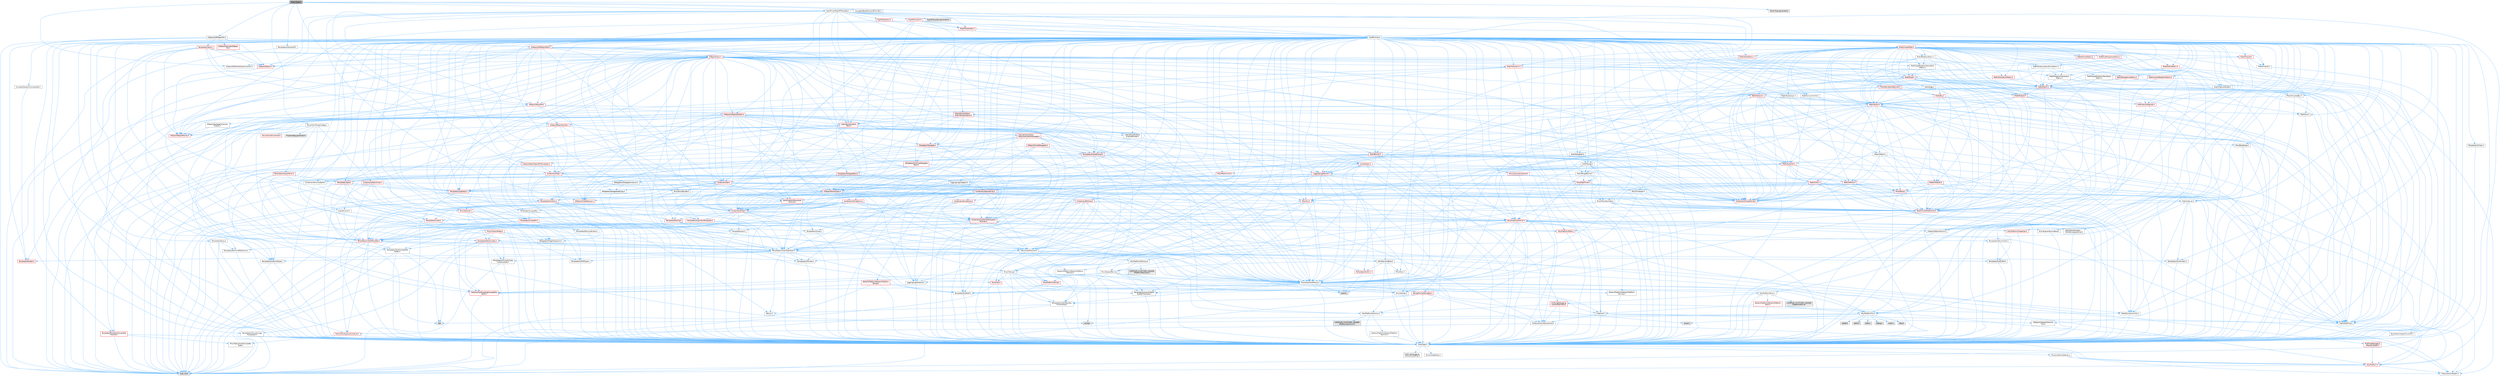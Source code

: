 digraph "ParamType.h"
{
 // INTERACTIVE_SVG=YES
 // LATEX_PDF_SIZE
  bgcolor="transparent";
  edge [fontname=Helvetica,fontsize=10,labelfontname=Helvetica,labelfontsize=10];
  node [fontname=Helvetica,fontsize=10,shape=box,height=0.2,width=0.4];
  Node1 [id="Node000001",label="ParamType.h",height=0.2,width=0.4,color="gray40", fillcolor="grey60", style="filled", fontcolor="black",tooltip=" "];
  Node1 -> Node2 [id="edge1_Node000001_Node000002",color="steelblue1",style="solid",tooltip=" "];
  Node2 [id="Node000002",label="CoreMinimal.h",height=0.2,width=0.4,color="grey40", fillcolor="white", style="filled",URL="$d7/d67/CoreMinimal_8h.html",tooltip=" "];
  Node2 -> Node3 [id="edge2_Node000002_Node000003",color="steelblue1",style="solid",tooltip=" "];
  Node3 [id="Node000003",label="CoreTypes.h",height=0.2,width=0.4,color="grey40", fillcolor="white", style="filled",URL="$dc/dec/CoreTypes_8h.html",tooltip=" "];
  Node3 -> Node4 [id="edge3_Node000003_Node000004",color="steelblue1",style="solid",tooltip=" "];
  Node4 [id="Node000004",label="HAL/Platform.h",height=0.2,width=0.4,color="red", fillcolor="#FFF0F0", style="filled",URL="$d9/dd0/Platform_8h.html",tooltip=" "];
  Node4 -> Node7 [id="edge4_Node000004_Node000007",color="steelblue1",style="solid",tooltip=" "];
  Node7 [id="Node000007",label="type_traits",height=0.2,width=0.4,color="grey60", fillcolor="#E0E0E0", style="filled",tooltip=" "];
  Node4 -> Node8 [id="edge5_Node000004_Node000008",color="steelblue1",style="solid",tooltip=" "];
  Node8 [id="Node000008",label="PreprocessorHelpers.h",height=0.2,width=0.4,color="grey40", fillcolor="white", style="filled",URL="$db/ddb/PreprocessorHelpers_8h.html",tooltip=" "];
  Node3 -> Node14 [id="edge6_Node000003_Node000014",color="steelblue1",style="solid",tooltip=" "];
  Node14 [id="Node000014",label="ProfilingDebugging\l/UMemoryDefines.h",height=0.2,width=0.4,color="grey40", fillcolor="white", style="filled",URL="$d2/da2/UMemoryDefines_8h.html",tooltip=" "];
  Node3 -> Node15 [id="edge7_Node000003_Node000015",color="steelblue1",style="solid",tooltip=" "];
  Node15 [id="Node000015",label="Misc/CoreMiscDefines.h",height=0.2,width=0.4,color="grey40", fillcolor="white", style="filled",URL="$da/d38/CoreMiscDefines_8h.html",tooltip=" "];
  Node15 -> Node4 [id="edge8_Node000015_Node000004",color="steelblue1",style="solid",tooltip=" "];
  Node15 -> Node8 [id="edge9_Node000015_Node000008",color="steelblue1",style="solid",tooltip=" "];
  Node3 -> Node16 [id="edge10_Node000003_Node000016",color="steelblue1",style="solid",tooltip=" "];
  Node16 [id="Node000016",label="Misc/CoreDefines.h",height=0.2,width=0.4,color="grey40", fillcolor="white", style="filled",URL="$d3/dd2/CoreDefines_8h.html",tooltip=" "];
  Node2 -> Node17 [id="edge11_Node000002_Node000017",color="steelblue1",style="solid",tooltip=" "];
  Node17 [id="Node000017",label="CoreFwd.h",height=0.2,width=0.4,color="grey40", fillcolor="white", style="filled",URL="$d1/d1e/CoreFwd_8h.html",tooltip=" "];
  Node17 -> Node3 [id="edge12_Node000017_Node000003",color="steelblue1",style="solid",tooltip=" "];
  Node17 -> Node18 [id="edge13_Node000017_Node000018",color="steelblue1",style="solid",tooltip=" "];
  Node18 [id="Node000018",label="Containers/ContainersFwd.h",height=0.2,width=0.4,color="grey40", fillcolor="white", style="filled",URL="$d4/d0a/ContainersFwd_8h.html",tooltip=" "];
  Node18 -> Node4 [id="edge14_Node000018_Node000004",color="steelblue1",style="solid",tooltip=" "];
  Node18 -> Node3 [id="edge15_Node000018_Node000003",color="steelblue1",style="solid",tooltip=" "];
  Node18 -> Node19 [id="edge16_Node000018_Node000019",color="steelblue1",style="solid",tooltip=" "];
  Node19 [id="Node000019",label="Traits/IsContiguousContainer.h",height=0.2,width=0.4,color="red", fillcolor="#FFF0F0", style="filled",URL="$d5/d3c/IsContiguousContainer_8h.html",tooltip=" "];
  Node19 -> Node3 [id="edge17_Node000019_Node000003",color="steelblue1",style="solid",tooltip=" "];
  Node19 -> Node20 [id="edge18_Node000019_Node000020",color="steelblue1",style="solid",tooltip=" "];
  Node20 [id="Node000020",label="Misc/StaticAssertComplete\lType.h",height=0.2,width=0.4,color="grey40", fillcolor="white", style="filled",URL="$d5/d4e/StaticAssertCompleteType_8h.html",tooltip=" "];
  Node17 -> Node22 [id="edge19_Node000017_Node000022",color="steelblue1",style="solid",tooltip=" "];
  Node22 [id="Node000022",label="Math/MathFwd.h",height=0.2,width=0.4,color="grey40", fillcolor="white", style="filled",URL="$d2/d10/MathFwd_8h.html",tooltip=" "];
  Node22 -> Node4 [id="edge20_Node000022_Node000004",color="steelblue1",style="solid",tooltip=" "];
  Node17 -> Node23 [id="edge21_Node000017_Node000023",color="steelblue1",style="solid",tooltip=" "];
  Node23 [id="Node000023",label="UObject/UObjectHierarchy\lFwd.h",height=0.2,width=0.4,color="grey40", fillcolor="white", style="filled",URL="$d3/d13/UObjectHierarchyFwd_8h.html",tooltip=" "];
  Node2 -> Node23 [id="edge22_Node000002_Node000023",color="steelblue1",style="solid",tooltip=" "];
  Node2 -> Node18 [id="edge23_Node000002_Node000018",color="steelblue1",style="solid",tooltip=" "];
  Node2 -> Node24 [id="edge24_Node000002_Node000024",color="steelblue1",style="solid",tooltip=" "];
  Node24 [id="Node000024",label="Misc/VarArgs.h",height=0.2,width=0.4,color="grey40", fillcolor="white", style="filled",URL="$d5/d6f/VarArgs_8h.html",tooltip=" "];
  Node24 -> Node3 [id="edge25_Node000024_Node000003",color="steelblue1",style="solid",tooltip=" "];
  Node2 -> Node25 [id="edge26_Node000002_Node000025",color="steelblue1",style="solid",tooltip=" "];
  Node25 [id="Node000025",label="Logging/LogVerbosity.h",height=0.2,width=0.4,color="grey40", fillcolor="white", style="filled",URL="$d2/d8f/LogVerbosity_8h.html",tooltip=" "];
  Node25 -> Node3 [id="edge27_Node000025_Node000003",color="steelblue1",style="solid",tooltip=" "];
  Node2 -> Node26 [id="edge28_Node000002_Node000026",color="steelblue1",style="solid",tooltip=" "];
  Node26 [id="Node000026",label="Misc/OutputDevice.h",height=0.2,width=0.4,color="grey40", fillcolor="white", style="filled",URL="$d7/d32/OutputDevice_8h.html",tooltip=" "];
  Node26 -> Node17 [id="edge29_Node000026_Node000017",color="steelblue1",style="solid",tooltip=" "];
  Node26 -> Node3 [id="edge30_Node000026_Node000003",color="steelblue1",style="solid",tooltip=" "];
  Node26 -> Node25 [id="edge31_Node000026_Node000025",color="steelblue1",style="solid",tooltip=" "];
  Node26 -> Node24 [id="edge32_Node000026_Node000024",color="steelblue1",style="solid",tooltip=" "];
  Node26 -> Node27 [id="edge33_Node000026_Node000027",color="steelblue1",style="solid",tooltip=" "];
  Node27 [id="Node000027",label="Templates/IsArrayOrRefOf\lTypeByPredicate.h",height=0.2,width=0.4,color="grey40", fillcolor="white", style="filled",URL="$d6/da1/IsArrayOrRefOfTypeByPredicate_8h.html",tooltip=" "];
  Node27 -> Node3 [id="edge34_Node000027_Node000003",color="steelblue1",style="solid",tooltip=" "];
  Node26 -> Node28 [id="edge35_Node000026_Node000028",color="steelblue1",style="solid",tooltip=" "];
  Node28 [id="Node000028",label="Templates/IsValidVariadic\lFunctionArg.h",height=0.2,width=0.4,color="grey40", fillcolor="white", style="filled",URL="$d0/dc8/IsValidVariadicFunctionArg_8h.html",tooltip=" "];
  Node28 -> Node3 [id="edge36_Node000028_Node000003",color="steelblue1",style="solid",tooltip=" "];
  Node28 -> Node29 [id="edge37_Node000028_Node000029",color="steelblue1",style="solid",tooltip=" "];
  Node29 [id="Node000029",label="IsEnum.h",height=0.2,width=0.4,color="grey40", fillcolor="white", style="filled",URL="$d4/de5/IsEnum_8h.html",tooltip=" "];
  Node28 -> Node7 [id="edge38_Node000028_Node000007",color="steelblue1",style="solid",tooltip=" "];
  Node26 -> Node30 [id="edge39_Node000026_Node000030",color="steelblue1",style="solid",tooltip=" "];
  Node30 [id="Node000030",label="Traits/IsCharEncodingCompatible\lWith.h",height=0.2,width=0.4,color="red", fillcolor="#FFF0F0", style="filled",URL="$df/dd1/IsCharEncodingCompatibleWith_8h.html",tooltip=" "];
  Node30 -> Node7 [id="edge40_Node000030_Node000007",color="steelblue1",style="solid",tooltip=" "];
  Node2 -> Node32 [id="edge41_Node000002_Node000032",color="steelblue1",style="solid",tooltip=" "];
  Node32 [id="Node000032",label="HAL/PlatformCrt.h",height=0.2,width=0.4,color="grey40", fillcolor="white", style="filled",URL="$d8/d75/PlatformCrt_8h.html",tooltip=" "];
  Node32 -> Node33 [id="edge42_Node000032_Node000033",color="steelblue1",style="solid",tooltip=" "];
  Node33 [id="Node000033",label="new",height=0.2,width=0.4,color="grey60", fillcolor="#E0E0E0", style="filled",tooltip=" "];
  Node32 -> Node34 [id="edge43_Node000032_Node000034",color="steelblue1",style="solid",tooltip=" "];
  Node34 [id="Node000034",label="wchar.h",height=0.2,width=0.4,color="grey60", fillcolor="#E0E0E0", style="filled",tooltip=" "];
  Node32 -> Node35 [id="edge44_Node000032_Node000035",color="steelblue1",style="solid",tooltip=" "];
  Node35 [id="Node000035",label="stddef.h",height=0.2,width=0.4,color="grey60", fillcolor="#E0E0E0", style="filled",tooltip=" "];
  Node32 -> Node36 [id="edge45_Node000032_Node000036",color="steelblue1",style="solid",tooltip=" "];
  Node36 [id="Node000036",label="stdlib.h",height=0.2,width=0.4,color="grey60", fillcolor="#E0E0E0", style="filled",tooltip=" "];
  Node32 -> Node37 [id="edge46_Node000032_Node000037",color="steelblue1",style="solid",tooltip=" "];
  Node37 [id="Node000037",label="stdio.h",height=0.2,width=0.4,color="grey60", fillcolor="#E0E0E0", style="filled",tooltip=" "];
  Node32 -> Node38 [id="edge47_Node000032_Node000038",color="steelblue1",style="solid",tooltip=" "];
  Node38 [id="Node000038",label="stdarg.h",height=0.2,width=0.4,color="grey60", fillcolor="#E0E0E0", style="filled",tooltip=" "];
  Node32 -> Node39 [id="edge48_Node000032_Node000039",color="steelblue1",style="solid",tooltip=" "];
  Node39 [id="Node000039",label="math.h",height=0.2,width=0.4,color="grey60", fillcolor="#E0E0E0", style="filled",tooltip=" "];
  Node32 -> Node40 [id="edge49_Node000032_Node000040",color="steelblue1",style="solid",tooltip=" "];
  Node40 [id="Node000040",label="float.h",height=0.2,width=0.4,color="grey60", fillcolor="#E0E0E0", style="filled",tooltip=" "];
  Node32 -> Node41 [id="edge50_Node000032_Node000041",color="steelblue1",style="solid",tooltip=" "];
  Node41 [id="Node000041",label="string.h",height=0.2,width=0.4,color="grey60", fillcolor="#E0E0E0", style="filled",tooltip=" "];
  Node2 -> Node42 [id="edge51_Node000002_Node000042",color="steelblue1",style="solid",tooltip=" "];
  Node42 [id="Node000042",label="HAL/PlatformMisc.h",height=0.2,width=0.4,color="grey40", fillcolor="white", style="filled",URL="$d0/df5/PlatformMisc_8h.html",tooltip=" "];
  Node42 -> Node3 [id="edge52_Node000042_Node000003",color="steelblue1",style="solid",tooltip=" "];
  Node42 -> Node43 [id="edge53_Node000042_Node000043",color="steelblue1",style="solid",tooltip=" "];
  Node43 [id="Node000043",label="GenericPlatform/GenericPlatform\lMisc.h",height=0.2,width=0.4,color="red", fillcolor="#FFF0F0", style="filled",URL="$db/d9a/GenericPlatformMisc_8h.html",tooltip=" "];
  Node43 -> Node17 [id="edge54_Node000043_Node000017",color="steelblue1",style="solid",tooltip=" "];
  Node43 -> Node3 [id="edge55_Node000043_Node000003",color="steelblue1",style="solid",tooltip=" "];
  Node43 -> Node32 [id="edge56_Node000043_Node000032",color="steelblue1",style="solid",tooltip=" "];
  Node43 -> Node47 [id="edge57_Node000043_Node000047",color="steelblue1",style="solid",tooltip=" "];
  Node47 [id="Node000047",label="Math/NumericLimits.h",height=0.2,width=0.4,color="grey40", fillcolor="white", style="filled",URL="$df/d1b/NumericLimits_8h.html",tooltip=" "];
  Node47 -> Node3 [id="edge58_Node000047_Node000003",color="steelblue1",style="solid",tooltip=" "];
  Node42 -> Node52 [id="edge59_Node000042_Node000052",color="steelblue1",style="solid",tooltip=" "];
  Node52 [id="Node000052",label="COMPILED_PLATFORM_HEADER\l(PlatformMisc.h)",height=0.2,width=0.4,color="grey60", fillcolor="#E0E0E0", style="filled",tooltip=" "];
  Node42 -> Node53 [id="edge60_Node000042_Node000053",color="steelblue1",style="solid",tooltip=" "];
  Node53 [id="Node000053",label="ProfilingDebugging\l/CpuProfilerTrace.h",height=0.2,width=0.4,color="red", fillcolor="#FFF0F0", style="filled",URL="$da/dcb/CpuProfilerTrace_8h.html",tooltip=" "];
  Node53 -> Node3 [id="edge61_Node000053_Node000003",color="steelblue1",style="solid",tooltip=" "];
  Node53 -> Node18 [id="edge62_Node000053_Node000018",color="steelblue1",style="solid",tooltip=" "];
  Node53 -> Node54 [id="edge63_Node000053_Node000054",color="steelblue1",style="solid",tooltip=" "];
  Node54 [id="Node000054",label="HAL/PlatformAtomics.h",height=0.2,width=0.4,color="grey40", fillcolor="white", style="filled",URL="$d3/d36/PlatformAtomics_8h.html",tooltip=" "];
  Node54 -> Node3 [id="edge64_Node000054_Node000003",color="steelblue1",style="solid",tooltip=" "];
  Node54 -> Node55 [id="edge65_Node000054_Node000055",color="steelblue1",style="solid",tooltip=" "];
  Node55 [id="Node000055",label="GenericPlatform/GenericPlatform\lAtomics.h",height=0.2,width=0.4,color="grey40", fillcolor="white", style="filled",URL="$da/d72/GenericPlatformAtomics_8h.html",tooltip=" "];
  Node55 -> Node3 [id="edge66_Node000055_Node000003",color="steelblue1",style="solid",tooltip=" "];
  Node54 -> Node56 [id="edge67_Node000054_Node000056",color="steelblue1",style="solid",tooltip=" "];
  Node56 [id="Node000056",label="COMPILED_PLATFORM_HEADER\l(PlatformAtomics.h)",height=0.2,width=0.4,color="grey60", fillcolor="#E0E0E0", style="filled",tooltip=" "];
  Node53 -> Node8 [id="edge68_Node000053_Node000008",color="steelblue1",style="solid",tooltip=" "];
  Node2 -> Node61 [id="edge69_Node000002_Node000061",color="steelblue1",style="solid",tooltip=" "];
  Node61 [id="Node000061",label="Misc/AssertionMacros.h",height=0.2,width=0.4,color="grey40", fillcolor="white", style="filled",URL="$d0/dfa/AssertionMacros_8h.html",tooltip=" "];
  Node61 -> Node3 [id="edge70_Node000061_Node000003",color="steelblue1",style="solid",tooltip=" "];
  Node61 -> Node4 [id="edge71_Node000061_Node000004",color="steelblue1",style="solid",tooltip=" "];
  Node61 -> Node42 [id="edge72_Node000061_Node000042",color="steelblue1",style="solid",tooltip=" "];
  Node61 -> Node8 [id="edge73_Node000061_Node000008",color="steelblue1",style="solid",tooltip=" "];
  Node61 -> Node62 [id="edge74_Node000061_Node000062",color="steelblue1",style="solid",tooltip=" "];
  Node62 [id="Node000062",label="Templates/EnableIf.h",height=0.2,width=0.4,color="grey40", fillcolor="white", style="filled",URL="$d7/d60/EnableIf_8h.html",tooltip=" "];
  Node62 -> Node3 [id="edge75_Node000062_Node000003",color="steelblue1",style="solid",tooltip=" "];
  Node61 -> Node27 [id="edge76_Node000061_Node000027",color="steelblue1",style="solid",tooltip=" "];
  Node61 -> Node28 [id="edge77_Node000061_Node000028",color="steelblue1",style="solid",tooltip=" "];
  Node61 -> Node30 [id="edge78_Node000061_Node000030",color="steelblue1",style="solid",tooltip=" "];
  Node61 -> Node24 [id="edge79_Node000061_Node000024",color="steelblue1",style="solid",tooltip=" "];
  Node61 -> Node63 [id="edge80_Node000061_Node000063",color="steelblue1",style="solid",tooltip=" "];
  Node63 [id="Node000063",label="String/FormatStringSan.h",height=0.2,width=0.4,color="red", fillcolor="#FFF0F0", style="filled",URL="$d3/d8b/FormatStringSan_8h.html",tooltip=" "];
  Node63 -> Node7 [id="edge81_Node000063_Node000007",color="steelblue1",style="solid",tooltip=" "];
  Node63 -> Node3 [id="edge82_Node000063_Node000003",color="steelblue1",style="solid",tooltip=" "];
  Node63 -> Node28 [id="edge83_Node000063_Node000028",color="steelblue1",style="solid",tooltip=" "];
  Node63 -> Node18 [id="edge84_Node000063_Node000018",color="steelblue1",style="solid",tooltip=" "];
  Node61 -> Node69 [id="edge85_Node000061_Node000069",color="steelblue1",style="solid",tooltip=" "];
  Node69 [id="Node000069",label="atomic",height=0.2,width=0.4,color="grey60", fillcolor="#E0E0E0", style="filled",tooltip=" "];
  Node2 -> Node70 [id="edge86_Node000002_Node000070",color="steelblue1",style="solid",tooltip=" "];
  Node70 [id="Node000070",label="Templates/IsPointer.h",height=0.2,width=0.4,color="grey40", fillcolor="white", style="filled",URL="$d7/d05/IsPointer_8h.html",tooltip=" "];
  Node70 -> Node3 [id="edge87_Node000070_Node000003",color="steelblue1",style="solid",tooltip=" "];
  Node2 -> Node71 [id="edge88_Node000002_Node000071",color="steelblue1",style="solid",tooltip=" "];
  Node71 [id="Node000071",label="HAL/PlatformMemory.h",height=0.2,width=0.4,color="grey40", fillcolor="white", style="filled",URL="$de/d68/PlatformMemory_8h.html",tooltip=" "];
  Node71 -> Node3 [id="edge89_Node000071_Node000003",color="steelblue1",style="solid",tooltip=" "];
  Node71 -> Node72 [id="edge90_Node000071_Node000072",color="steelblue1",style="solid",tooltip=" "];
  Node72 [id="Node000072",label="GenericPlatform/GenericPlatform\lMemory.h",height=0.2,width=0.4,color="grey40", fillcolor="white", style="filled",URL="$dd/d22/GenericPlatformMemory_8h.html",tooltip=" "];
  Node72 -> Node17 [id="edge91_Node000072_Node000017",color="steelblue1",style="solid",tooltip=" "];
  Node72 -> Node3 [id="edge92_Node000072_Node000003",color="steelblue1",style="solid",tooltip=" "];
  Node72 -> Node73 [id="edge93_Node000072_Node000073",color="steelblue1",style="solid",tooltip=" "];
  Node73 [id="Node000073",label="HAL/PlatformString.h",height=0.2,width=0.4,color="red", fillcolor="#FFF0F0", style="filled",URL="$db/db5/PlatformString_8h.html",tooltip=" "];
  Node73 -> Node3 [id="edge94_Node000073_Node000003",color="steelblue1",style="solid",tooltip=" "];
  Node72 -> Node41 [id="edge95_Node000072_Node000041",color="steelblue1",style="solid",tooltip=" "];
  Node72 -> Node34 [id="edge96_Node000072_Node000034",color="steelblue1",style="solid",tooltip=" "];
  Node71 -> Node75 [id="edge97_Node000071_Node000075",color="steelblue1",style="solid",tooltip=" "];
  Node75 [id="Node000075",label="COMPILED_PLATFORM_HEADER\l(PlatformMemory.h)",height=0.2,width=0.4,color="grey60", fillcolor="#E0E0E0", style="filled",tooltip=" "];
  Node2 -> Node54 [id="edge98_Node000002_Node000054",color="steelblue1",style="solid",tooltip=" "];
  Node2 -> Node76 [id="edge99_Node000002_Node000076",color="steelblue1",style="solid",tooltip=" "];
  Node76 [id="Node000076",label="Misc/Exec.h",height=0.2,width=0.4,color="grey40", fillcolor="white", style="filled",URL="$de/ddb/Exec_8h.html",tooltip=" "];
  Node76 -> Node3 [id="edge100_Node000076_Node000003",color="steelblue1",style="solid",tooltip=" "];
  Node76 -> Node61 [id="edge101_Node000076_Node000061",color="steelblue1",style="solid",tooltip=" "];
  Node2 -> Node77 [id="edge102_Node000002_Node000077",color="steelblue1",style="solid",tooltip=" "];
  Node77 [id="Node000077",label="HAL/MemoryBase.h",height=0.2,width=0.4,color="grey40", fillcolor="white", style="filled",URL="$d6/d9f/MemoryBase_8h.html",tooltip=" "];
  Node77 -> Node3 [id="edge103_Node000077_Node000003",color="steelblue1",style="solid",tooltip=" "];
  Node77 -> Node54 [id="edge104_Node000077_Node000054",color="steelblue1",style="solid",tooltip=" "];
  Node77 -> Node32 [id="edge105_Node000077_Node000032",color="steelblue1",style="solid",tooltip=" "];
  Node77 -> Node76 [id="edge106_Node000077_Node000076",color="steelblue1",style="solid",tooltip=" "];
  Node77 -> Node26 [id="edge107_Node000077_Node000026",color="steelblue1",style="solid",tooltip=" "];
  Node77 -> Node78 [id="edge108_Node000077_Node000078",color="steelblue1",style="solid",tooltip=" "];
  Node78 [id="Node000078",label="Templates/Atomic.h",height=0.2,width=0.4,color="red", fillcolor="#FFF0F0", style="filled",URL="$d3/d91/Atomic_8h.html",tooltip=" "];
  Node78 -> Node69 [id="edge109_Node000078_Node000069",color="steelblue1",style="solid",tooltip=" "];
  Node2 -> Node87 [id="edge110_Node000002_Node000087",color="steelblue1",style="solid",tooltip=" "];
  Node87 [id="Node000087",label="HAL/UnrealMemory.h",height=0.2,width=0.4,color="grey40", fillcolor="white", style="filled",URL="$d9/d96/UnrealMemory_8h.html",tooltip=" "];
  Node87 -> Node3 [id="edge111_Node000087_Node000003",color="steelblue1",style="solid",tooltip=" "];
  Node87 -> Node72 [id="edge112_Node000087_Node000072",color="steelblue1",style="solid",tooltip=" "];
  Node87 -> Node77 [id="edge113_Node000087_Node000077",color="steelblue1",style="solid",tooltip=" "];
  Node87 -> Node71 [id="edge114_Node000087_Node000071",color="steelblue1",style="solid",tooltip=" "];
  Node87 -> Node88 [id="edge115_Node000087_Node000088",color="steelblue1",style="solid",tooltip=" "];
  Node88 [id="Node000088",label="ProfilingDebugging\l/MemoryTrace.h",height=0.2,width=0.4,color="red", fillcolor="#FFF0F0", style="filled",URL="$da/dd7/MemoryTrace_8h.html",tooltip=" "];
  Node88 -> Node4 [id="edge116_Node000088_Node000004",color="steelblue1",style="solid",tooltip=" "];
  Node87 -> Node70 [id="edge117_Node000087_Node000070",color="steelblue1",style="solid",tooltip=" "];
  Node2 -> Node89 [id="edge118_Node000002_Node000089",color="steelblue1",style="solid",tooltip=" "];
  Node89 [id="Node000089",label="Templates/IsArithmetic.h",height=0.2,width=0.4,color="grey40", fillcolor="white", style="filled",URL="$d2/d5d/IsArithmetic_8h.html",tooltip=" "];
  Node89 -> Node3 [id="edge119_Node000089_Node000003",color="steelblue1",style="solid",tooltip=" "];
  Node2 -> Node83 [id="edge120_Node000002_Node000083",color="steelblue1",style="solid",tooltip=" "];
  Node83 [id="Node000083",label="Templates/AndOrNot.h",height=0.2,width=0.4,color="grey40", fillcolor="white", style="filled",URL="$db/d0a/AndOrNot_8h.html",tooltip=" "];
  Node83 -> Node3 [id="edge121_Node000083_Node000003",color="steelblue1",style="solid",tooltip=" "];
  Node2 -> Node90 [id="edge122_Node000002_Node000090",color="steelblue1",style="solid",tooltip=" "];
  Node90 [id="Node000090",label="Templates/IsPODType.h",height=0.2,width=0.4,color="grey40", fillcolor="white", style="filled",URL="$d7/db1/IsPODType_8h.html",tooltip=" "];
  Node90 -> Node3 [id="edge123_Node000090_Node000003",color="steelblue1",style="solid",tooltip=" "];
  Node2 -> Node91 [id="edge124_Node000002_Node000091",color="steelblue1",style="solid",tooltip=" "];
  Node91 [id="Node000091",label="Templates/IsUECoreType.h",height=0.2,width=0.4,color="grey40", fillcolor="white", style="filled",URL="$d1/db8/IsUECoreType_8h.html",tooltip=" "];
  Node91 -> Node3 [id="edge125_Node000091_Node000003",color="steelblue1",style="solid",tooltip=" "];
  Node91 -> Node7 [id="edge126_Node000091_Node000007",color="steelblue1",style="solid",tooltip=" "];
  Node2 -> Node84 [id="edge127_Node000002_Node000084",color="steelblue1",style="solid",tooltip=" "];
  Node84 [id="Node000084",label="Templates/IsTriviallyCopy\lConstructible.h",height=0.2,width=0.4,color="grey40", fillcolor="white", style="filled",URL="$d3/d78/IsTriviallyCopyConstructible_8h.html",tooltip=" "];
  Node84 -> Node3 [id="edge128_Node000084_Node000003",color="steelblue1",style="solid",tooltip=" "];
  Node84 -> Node7 [id="edge129_Node000084_Node000007",color="steelblue1",style="solid",tooltip=" "];
  Node2 -> Node92 [id="edge130_Node000002_Node000092",color="steelblue1",style="solid",tooltip=" "];
  Node92 [id="Node000092",label="Templates/UnrealTypeTraits.h",height=0.2,width=0.4,color="grey40", fillcolor="white", style="filled",URL="$d2/d2d/UnrealTypeTraits_8h.html",tooltip=" "];
  Node92 -> Node3 [id="edge131_Node000092_Node000003",color="steelblue1",style="solid",tooltip=" "];
  Node92 -> Node70 [id="edge132_Node000092_Node000070",color="steelblue1",style="solid",tooltip=" "];
  Node92 -> Node61 [id="edge133_Node000092_Node000061",color="steelblue1",style="solid",tooltip=" "];
  Node92 -> Node83 [id="edge134_Node000092_Node000083",color="steelblue1",style="solid",tooltip=" "];
  Node92 -> Node62 [id="edge135_Node000092_Node000062",color="steelblue1",style="solid",tooltip=" "];
  Node92 -> Node89 [id="edge136_Node000092_Node000089",color="steelblue1",style="solid",tooltip=" "];
  Node92 -> Node29 [id="edge137_Node000092_Node000029",color="steelblue1",style="solid",tooltip=" "];
  Node92 -> Node93 [id="edge138_Node000092_Node000093",color="steelblue1",style="solid",tooltip=" "];
  Node93 [id="Node000093",label="Templates/Models.h",height=0.2,width=0.4,color="red", fillcolor="#FFF0F0", style="filled",URL="$d3/d0c/Models_8h.html",tooltip=" "];
  Node92 -> Node90 [id="edge139_Node000092_Node000090",color="steelblue1",style="solid",tooltip=" "];
  Node92 -> Node91 [id="edge140_Node000092_Node000091",color="steelblue1",style="solid",tooltip=" "];
  Node92 -> Node84 [id="edge141_Node000092_Node000084",color="steelblue1",style="solid",tooltip=" "];
  Node2 -> Node62 [id="edge142_Node000002_Node000062",color="steelblue1",style="solid",tooltip=" "];
  Node2 -> Node94 [id="edge143_Node000002_Node000094",color="steelblue1",style="solid",tooltip=" "];
  Node94 [id="Node000094",label="Templates/RemoveReference.h",height=0.2,width=0.4,color="grey40", fillcolor="white", style="filled",URL="$da/dbe/RemoveReference_8h.html",tooltip=" "];
  Node94 -> Node3 [id="edge144_Node000094_Node000003",color="steelblue1",style="solid",tooltip=" "];
  Node2 -> Node95 [id="edge145_Node000002_Node000095",color="steelblue1",style="solid",tooltip=" "];
  Node95 [id="Node000095",label="Templates/IntegralConstant.h",height=0.2,width=0.4,color="grey40", fillcolor="white", style="filled",URL="$db/d1b/IntegralConstant_8h.html",tooltip=" "];
  Node95 -> Node3 [id="edge146_Node000095_Node000003",color="steelblue1",style="solid",tooltip=" "];
  Node2 -> Node96 [id="edge147_Node000002_Node000096",color="steelblue1",style="solid",tooltip=" "];
  Node96 [id="Node000096",label="Templates/IsClass.h",height=0.2,width=0.4,color="grey40", fillcolor="white", style="filled",URL="$db/dcb/IsClass_8h.html",tooltip=" "];
  Node96 -> Node3 [id="edge148_Node000096_Node000003",color="steelblue1",style="solid",tooltip=" "];
  Node2 -> Node97 [id="edge149_Node000002_Node000097",color="steelblue1",style="solid",tooltip=" "];
  Node97 [id="Node000097",label="Templates/TypeCompatible\lBytes.h",height=0.2,width=0.4,color="grey40", fillcolor="white", style="filled",URL="$df/d0a/TypeCompatibleBytes_8h.html",tooltip=" "];
  Node97 -> Node3 [id="edge150_Node000097_Node000003",color="steelblue1",style="solid",tooltip=" "];
  Node97 -> Node41 [id="edge151_Node000097_Node000041",color="steelblue1",style="solid",tooltip=" "];
  Node97 -> Node33 [id="edge152_Node000097_Node000033",color="steelblue1",style="solid",tooltip=" "];
  Node97 -> Node7 [id="edge153_Node000097_Node000007",color="steelblue1",style="solid",tooltip=" "];
  Node2 -> Node19 [id="edge154_Node000002_Node000019",color="steelblue1",style="solid",tooltip=" "];
  Node2 -> Node98 [id="edge155_Node000002_Node000098",color="steelblue1",style="solid",tooltip=" "];
  Node98 [id="Node000098",label="Templates/UnrealTemplate.h",height=0.2,width=0.4,color="red", fillcolor="#FFF0F0", style="filled",URL="$d4/d24/UnrealTemplate_8h.html",tooltip=" "];
  Node98 -> Node3 [id="edge156_Node000098_Node000003",color="steelblue1",style="solid",tooltip=" "];
  Node98 -> Node70 [id="edge157_Node000098_Node000070",color="steelblue1",style="solid",tooltip=" "];
  Node98 -> Node87 [id="edge158_Node000098_Node000087",color="steelblue1",style="solid",tooltip=" "];
  Node98 -> Node92 [id="edge159_Node000098_Node000092",color="steelblue1",style="solid",tooltip=" "];
  Node98 -> Node94 [id="edge160_Node000098_Node000094",color="steelblue1",style="solid",tooltip=" "];
  Node98 -> Node97 [id="edge161_Node000098_Node000097",color="steelblue1",style="solid",tooltip=" "];
  Node98 -> Node19 [id="edge162_Node000098_Node000019",color="steelblue1",style="solid",tooltip=" "];
  Node98 -> Node7 [id="edge163_Node000098_Node000007",color="steelblue1",style="solid",tooltip=" "];
  Node2 -> Node47 [id="edge164_Node000002_Node000047",color="steelblue1",style="solid",tooltip=" "];
  Node2 -> Node102 [id="edge165_Node000002_Node000102",color="steelblue1",style="solid",tooltip=" "];
  Node102 [id="Node000102",label="HAL/PlatformMath.h",height=0.2,width=0.4,color="red", fillcolor="#FFF0F0", style="filled",URL="$dc/d53/PlatformMath_8h.html",tooltip=" "];
  Node102 -> Node3 [id="edge166_Node000102_Node000003",color="steelblue1",style="solid",tooltip=" "];
  Node2 -> Node85 [id="edge167_Node000002_Node000085",color="steelblue1",style="solid",tooltip=" "];
  Node85 [id="Node000085",label="Templates/IsTriviallyCopy\lAssignable.h",height=0.2,width=0.4,color="grey40", fillcolor="white", style="filled",URL="$d2/df2/IsTriviallyCopyAssignable_8h.html",tooltip=" "];
  Node85 -> Node3 [id="edge168_Node000085_Node000003",color="steelblue1",style="solid",tooltip=" "];
  Node85 -> Node7 [id="edge169_Node000085_Node000007",color="steelblue1",style="solid",tooltip=" "];
  Node2 -> Node110 [id="edge170_Node000002_Node000110",color="steelblue1",style="solid",tooltip=" "];
  Node110 [id="Node000110",label="Templates/MemoryOps.h",height=0.2,width=0.4,color="red", fillcolor="#FFF0F0", style="filled",URL="$db/dea/MemoryOps_8h.html",tooltip=" "];
  Node110 -> Node3 [id="edge171_Node000110_Node000003",color="steelblue1",style="solid",tooltip=" "];
  Node110 -> Node87 [id="edge172_Node000110_Node000087",color="steelblue1",style="solid",tooltip=" "];
  Node110 -> Node85 [id="edge173_Node000110_Node000085",color="steelblue1",style="solid",tooltip=" "];
  Node110 -> Node84 [id="edge174_Node000110_Node000084",color="steelblue1",style="solid",tooltip=" "];
  Node110 -> Node92 [id="edge175_Node000110_Node000092",color="steelblue1",style="solid",tooltip=" "];
  Node110 -> Node33 [id="edge176_Node000110_Node000033",color="steelblue1",style="solid",tooltip=" "];
  Node110 -> Node7 [id="edge177_Node000110_Node000007",color="steelblue1",style="solid",tooltip=" "];
  Node2 -> Node111 [id="edge178_Node000002_Node000111",color="steelblue1",style="solid",tooltip=" "];
  Node111 [id="Node000111",label="Containers/ContainerAllocation\lPolicies.h",height=0.2,width=0.4,color="red", fillcolor="#FFF0F0", style="filled",URL="$d7/dff/ContainerAllocationPolicies_8h.html",tooltip=" "];
  Node111 -> Node3 [id="edge179_Node000111_Node000003",color="steelblue1",style="solid",tooltip=" "];
  Node111 -> Node111 [id="edge180_Node000111_Node000111",color="steelblue1",style="solid",tooltip=" "];
  Node111 -> Node102 [id="edge181_Node000111_Node000102",color="steelblue1",style="solid",tooltip=" "];
  Node111 -> Node87 [id="edge182_Node000111_Node000087",color="steelblue1",style="solid",tooltip=" "];
  Node111 -> Node47 [id="edge183_Node000111_Node000047",color="steelblue1",style="solid",tooltip=" "];
  Node111 -> Node61 [id="edge184_Node000111_Node000061",color="steelblue1",style="solid",tooltip=" "];
  Node111 -> Node110 [id="edge185_Node000111_Node000110",color="steelblue1",style="solid",tooltip=" "];
  Node111 -> Node97 [id="edge186_Node000111_Node000097",color="steelblue1",style="solid",tooltip=" "];
  Node111 -> Node7 [id="edge187_Node000111_Node000007",color="steelblue1",style="solid",tooltip=" "];
  Node2 -> Node114 [id="edge188_Node000002_Node000114",color="steelblue1",style="solid",tooltip=" "];
  Node114 [id="Node000114",label="Templates/IsEnumClass.h",height=0.2,width=0.4,color="grey40", fillcolor="white", style="filled",URL="$d7/d15/IsEnumClass_8h.html",tooltip=" "];
  Node114 -> Node3 [id="edge189_Node000114_Node000003",color="steelblue1",style="solid",tooltip=" "];
  Node114 -> Node83 [id="edge190_Node000114_Node000083",color="steelblue1",style="solid",tooltip=" "];
  Node2 -> Node115 [id="edge191_Node000002_Node000115",color="steelblue1",style="solid",tooltip=" "];
  Node115 [id="Node000115",label="HAL/PlatformProperties.h",height=0.2,width=0.4,color="red", fillcolor="#FFF0F0", style="filled",URL="$d9/db0/PlatformProperties_8h.html",tooltip=" "];
  Node115 -> Node3 [id="edge192_Node000115_Node000003",color="steelblue1",style="solid",tooltip=" "];
  Node2 -> Node118 [id="edge193_Node000002_Node000118",color="steelblue1",style="solid",tooltip=" "];
  Node118 [id="Node000118",label="Misc/EngineVersionBase.h",height=0.2,width=0.4,color="grey40", fillcolor="white", style="filled",URL="$d5/d2b/EngineVersionBase_8h.html",tooltip=" "];
  Node118 -> Node3 [id="edge194_Node000118_Node000003",color="steelblue1",style="solid",tooltip=" "];
  Node2 -> Node119 [id="edge195_Node000002_Node000119",color="steelblue1",style="solid",tooltip=" "];
  Node119 [id="Node000119",label="Internationalization\l/TextNamespaceFwd.h",height=0.2,width=0.4,color="grey40", fillcolor="white", style="filled",URL="$d8/d97/TextNamespaceFwd_8h.html",tooltip=" "];
  Node119 -> Node3 [id="edge196_Node000119_Node000003",color="steelblue1",style="solid",tooltip=" "];
  Node2 -> Node120 [id="edge197_Node000002_Node000120",color="steelblue1",style="solid",tooltip=" "];
  Node120 [id="Node000120",label="Serialization/Archive.h",height=0.2,width=0.4,color="red", fillcolor="#FFF0F0", style="filled",URL="$d7/d3b/Archive_8h.html",tooltip=" "];
  Node120 -> Node17 [id="edge198_Node000120_Node000017",color="steelblue1",style="solid",tooltip=" "];
  Node120 -> Node3 [id="edge199_Node000120_Node000003",color="steelblue1",style="solid",tooltip=" "];
  Node120 -> Node115 [id="edge200_Node000120_Node000115",color="steelblue1",style="solid",tooltip=" "];
  Node120 -> Node119 [id="edge201_Node000120_Node000119",color="steelblue1",style="solid",tooltip=" "];
  Node120 -> Node22 [id="edge202_Node000120_Node000022",color="steelblue1",style="solid",tooltip=" "];
  Node120 -> Node61 [id="edge203_Node000120_Node000061",color="steelblue1",style="solid",tooltip=" "];
  Node120 -> Node118 [id="edge204_Node000120_Node000118",color="steelblue1",style="solid",tooltip=" "];
  Node120 -> Node24 [id="edge205_Node000120_Node000024",color="steelblue1",style="solid",tooltip=" "];
  Node120 -> Node62 [id="edge206_Node000120_Node000062",color="steelblue1",style="solid",tooltip=" "];
  Node120 -> Node27 [id="edge207_Node000120_Node000027",color="steelblue1",style="solid",tooltip=" "];
  Node120 -> Node114 [id="edge208_Node000120_Node000114",color="steelblue1",style="solid",tooltip=" "];
  Node120 -> Node28 [id="edge209_Node000120_Node000028",color="steelblue1",style="solid",tooltip=" "];
  Node120 -> Node98 [id="edge210_Node000120_Node000098",color="steelblue1",style="solid",tooltip=" "];
  Node120 -> Node30 [id="edge211_Node000120_Node000030",color="steelblue1",style="solid",tooltip=" "];
  Node120 -> Node123 [id="edge212_Node000120_Node000123",color="steelblue1",style="solid",tooltip=" "];
  Node123 [id="Node000123",label="UObject/ObjectVersion.h",height=0.2,width=0.4,color="grey40", fillcolor="white", style="filled",URL="$da/d63/ObjectVersion_8h.html",tooltip=" "];
  Node123 -> Node3 [id="edge213_Node000123_Node000003",color="steelblue1",style="solid",tooltip=" "];
  Node2 -> Node124 [id="edge214_Node000002_Node000124",color="steelblue1",style="solid",tooltip=" "];
  Node124 [id="Node000124",label="Templates/Less.h",height=0.2,width=0.4,color="grey40", fillcolor="white", style="filled",URL="$de/dc8/Less_8h.html",tooltip=" "];
  Node124 -> Node3 [id="edge215_Node000124_Node000003",color="steelblue1",style="solid",tooltip=" "];
  Node124 -> Node98 [id="edge216_Node000124_Node000098",color="steelblue1",style="solid",tooltip=" "];
  Node2 -> Node125 [id="edge217_Node000002_Node000125",color="steelblue1",style="solid",tooltip=" "];
  Node125 [id="Node000125",label="Templates/Sorting.h",height=0.2,width=0.4,color="red", fillcolor="#FFF0F0", style="filled",URL="$d3/d9e/Sorting_8h.html",tooltip=" "];
  Node125 -> Node3 [id="edge218_Node000125_Node000003",color="steelblue1",style="solid",tooltip=" "];
  Node125 -> Node102 [id="edge219_Node000125_Node000102",color="steelblue1",style="solid",tooltip=" "];
  Node125 -> Node124 [id="edge220_Node000125_Node000124",color="steelblue1",style="solid",tooltip=" "];
  Node2 -> Node136 [id="edge221_Node000002_Node000136",color="steelblue1",style="solid",tooltip=" "];
  Node136 [id="Node000136",label="Misc/Char.h",height=0.2,width=0.4,color="red", fillcolor="#FFF0F0", style="filled",URL="$d0/d58/Char_8h.html",tooltip=" "];
  Node136 -> Node3 [id="edge222_Node000136_Node000003",color="steelblue1",style="solid",tooltip=" "];
  Node136 -> Node7 [id="edge223_Node000136_Node000007",color="steelblue1",style="solid",tooltip=" "];
  Node2 -> Node139 [id="edge224_Node000002_Node000139",color="steelblue1",style="solid",tooltip=" "];
  Node139 [id="Node000139",label="GenericPlatform/GenericPlatform\lStricmp.h",height=0.2,width=0.4,color="grey40", fillcolor="white", style="filled",URL="$d2/d86/GenericPlatformStricmp_8h.html",tooltip=" "];
  Node139 -> Node3 [id="edge225_Node000139_Node000003",color="steelblue1",style="solid",tooltip=" "];
  Node2 -> Node140 [id="edge226_Node000002_Node000140",color="steelblue1",style="solid",tooltip=" "];
  Node140 [id="Node000140",label="GenericPlatform/GenericPlatform\lString.h",height=0.2,width=0.4,color="red", fillcolor="#FFF0F0", style="filled",URL="$dd/d20/GenericPlatformString_8h.html",tooltip=" "];
  Node140 -> Node3 [id="edge227_Node000140_Node000003",color="steelblue1",style="solid",tooltip=" "];
  Node140 -> Node139 [id="edge228_Node000140_Node000139",color="steelblue1",style="solid",tooltip=" "];
  Node140 -> Node62 [id="edge229_Node000140_Node000062",color="steelblue1",style="solid",tooltip=" "];
  Node140 -> Node30 [id="edge230_Node000140_Node000030",color="steelblue1",style="solid",tooltip=" "];
  Node140 -> Node7 [id="edge231_Node000140_Node000007",color="steelblue1",style="solid",tooltip=" "];
  Node2 -> Node73 [id="edge232_Node000002_Node000073",color="steelblue1",style="solid",tooltip=" "];
  Node2 -> Node143 [id="edge233_Node000002_Node000143",color="steelblue1",style="solid",tooltip=" "];
  Node143 [id="Node000143",label="Misc/CString.h",height=0.2,width=0.4,color="grey40", fillcolor="white", style="filled",URL="$d2/d49/CString_8h.html",tooltip=" "];
  Node143 -> Node3 [id="edge234_Node000143_Node000003",color="steelblue1",style="solid",tooltip=" "];
  Node143 -> Node32 [id="edge235_Node000143_Node000032",color="steelblue1",style="solid",tooltip=" "];
  Node143 -> Node73 [id="edge236_Node000143_Node000073",color="steelblue1",style="solid",tooltip=" "];
  Node143 -> Node61 [id="edge237_Node000143_Node000061",color="steelblue1",style="solid",tooltip=" "];
  Node143 -> Node136 [id="edge238_Node000143_Node000136",color="steelblue1",style="solid",tooltip=" "];
  Node143 -> Node24 [id="edge239_Node000143_Node000024",color="steelblue1",style="solid",tooltip=" "];
  Node143 -> Node27 [id="edge240_Node000143_Node000027",color="steelblue1",style="solid",tooltip=" "];
  Node143 -> Node28 [id="edge241_Node000143_Node000028",color="steelblue1",style="solid",tooltip=" "];
  Node143 -> Node30 [id="edge242_Node000143_Node000030",color="steelblue1",style="solid",tooltip=" "];
  Node2 -> Node144 [id="edge243_Node000002_Node000144",color="steelblue1",style="solid",tooltip=" "];
  Node144 [id="Node000144",label="Misc/Crc.h",height=0.2,width=0.4,color="red", fillcolor="#FFF0F0", style="filled",URL="$d4/dd2/Crc_8h.html",tooltip=" "];
  Node144 -> Node3 [id="edge244_Node000144_Node000003",color="steelblue1",style="solid",tooltip=" "];
  Node144 -> Node73 [id="edge245_Node000144_Node000073",color="steelblue1",style="solid",tooltip=" "];
  Node144 -> Node61 [id="edge246_Node000144_Node000061",color="steelblue1",style="solid",tooltip=" "];
  Node144 -> Node143 [id="edge247_Node000144_Node000143",color="steelblue1",style="solid",tooltip=" "];
  Node144 -> Node136 [id="edge248_Node000144_Node000136",color="steelblue1",style="solid",tooltip=" "];
  Node144 -> Node92 [id="edge249_Node000144_Node000092",color="steelblue1",style="solid",tooltip=" "];
  Node2 -> Node135 [id="edge250_Node000002_Node000135",color="steelblue1",style="solid",tooltip=" "];
  Node135 [id="Node000135",label="Math/UnrealMathUtility.h",height=0.2,width=0.4,color="red", fillcolor="#FFF0F0", style="filled",URL="$db/db8/UnrealMathUtility_8h.html",tooltip=" "];
  Node135 -> Node3 [id="edge251_Node000135_Node000003",color="steelblue1",style="solid",tooltip=" "];
  Node135 -> Node61 [id="edge252_Node000135_Node000061",color="steelblue1",style="solid",tooltip=" "];
  Node135 -> Node102 [id="edge253_Node000135_Node000102",color="steelblue1",style="solid",tooltip=" "];
  Node135 -> Node22 [id="edge254_Node000135_Node000022",color="steelblue1",style="solid",tooltip=" "];
  Node2 -> Node145 [id="edge255_Node000002_Node000145",color="steelblue1",style="solid",tooltip=" "];
  Node145 [id="Node000145",label="Containers/UnrealString.h",height=0.2,width=0.4,color="red", fillcolor="#FFF0F0", style="filled",URL="$d5/dba/UnrealString_8h.html",tooltip=" "];
  Node2 -> Node149 [id="edge256_Node000002_Node000149",color="steelblue1",style="solid",tooltip=" "];
  Node149 [id="Node000149",label="Containers/Array.h",height=0.2,width=0.4,color="red", fillcolor="#FFF0F0", style="filled",URL="$df/dd0/Array_8h.html",tooltip=" "];
  Node149 -> Node3 [id="edge257_Node000149_Node000003",color="steelblue1",style="solid",tooltip=" "];
  Node149 -> Node61 [id="edge258_Node000149_Node000061",color="steelblue1",style="solid",tooltip=" "];
  Node149 -> Node87 [id="edge259_Node000149_Node000087",color="steelblue1",style="solid",tooltip=" "];
  Node149 -> Node92 [id="edge260_Node000149_Node000092",color="steelblue1",style="solid",tooltip=" "];
  Node149 -> Node98 [id="edge261_Node000149_Node000098",color="steelblue1",style="solid",tooltip=" "];
  Node149 -> Node111 [id="edge262_Node000149_Node000111",color="steelblue1",style="solid",tooltip=" "];
  Node149 -> Node120 [id="edge263_Node000149_Node000120",color="steelblue1",style="solid",tooltip=" "];
  Node149 -> Node128 [id="edge264_Node000149_Node000128",color="steelblue1",style="solid",tooltip=" "];
  Node128 [id="Node000128",label="Templates/Invoke.h",height=0.2,width=0.4,color="red", fillcolor="#FFF0F0", style="filled",URL="$d7/deb/Invoke_8h.html",tooltip=" "];
  Node128 -> Node3 [id="edge265_Node000128_Node000003",color="steelblue1",style="solid",tooltip=" "];
  Node128 -> Node98 [id="edge266_Node000128_Node000098",color="steelblue1",style="solid",tooltip=" "];
  Node128 -> Node7 [id="edge267_Node000128_Node000007",color="steelblue1",style="solid",tooltip=" "];
  Node149 -> Node124 [id="edge268_Node000149_Node000124",color="steelblue1",style="solid",tooltip=" "];
  Node149 -> Node125 [id="edge269_Node000149_Node000125",color="steelblue1",style="solid",tooltip=" "];
  Node149 -> Node172 [id="edge270_Node000149_Node000172",color="steelblue1",style="solid",tooltip=" "];
  Node172 [id="Node000172",label="Templates/AlignmentTemplates.h",height=0.2,width=0.4,color="red", fillcolor="#FFF0F0", style="filled",URL="$dd/d32/AlignmentTemplates_8h.html",tooltip=" "];
  Node172 -> Node3 [id="edge271_Node000172_Node000003",color="steelblue1",style="solid",tooltip=" "];
  Node172 -> Node70 [id="edge272_Node000172_Node000070",color="steelblue1",style="solid",tooltip=" "];
  Node149 -> Node7 [id="edge273_Node000149_Node000007",color="steelblue1",style="solid",tooltip=" "];
  Node2 -> Node173 [id="edge274_Node000002_Node000173",color="steelblue1",style="solid",tooltip=" "];
  Node173 [id="Node000173",label="Misc/FrameNumber.h",height=0.2,width=0.4,color="grey40", fillcolor="white", style="filled",URL="$dd/dbd/FrameNumber_8h.html",tooltip=" "];
  Node173 -> Node3 [id="edge275_Node000173_Node000003",color="steelblue1",style="solid",tooltip=" "];
  Node173 -> Node47 [id="edge276_Node000173_Node000047",color="steelblue1",style="solid",tooltip=" "];
  Node173 -> Node135 [id="edge277_Node000173_Node000135",color="steelblue1",style="solid",tooltip=" "];
  Node173 -> Node62 [id="edge278_Node000173_Node000062",color="steelblue1",style="solid",tooltip=" "];
  Node173 -> Node92 [id="edge279_Node000173_Node000092",color="steelblue1",style="solid",tooltip=" "];
  Node2 -> Node174 [id="edge280_Node000002_Node000174",color="steelblue1",style="solid",tooltip=" "];
  Node174 [id="Node000174",label="Misc/Timespan.h",height=0.2,width=0.4,color="grey40", fillcolor="white", style="filled",URL="$da/dd9/Timespan_8h.html",tooltip=" "];
  Node174 -> Node3 [id="edge281_Node000174_Node000003",color="steelblue1",style="solid",tooltip=" "];
  Node174 -> Node175 [id="edge282_Node000174_Node000175",color="steelblue1",style="solid",tooltip=" "];
  Node175 [id="Node000175",label="Math/Interval.h",height=0.2,width=0.4,color="grey40", fillcolor="white", style="filled",URL="$d1/d55/Interval_8h.html",tooltip=" "];
  Node175 -> Node3 [id="edge283_Node000175_Node000003",color="steelblue1",style="solid",tooltip=" "];
  Node175 -> Node89 [id="edge284_Node000175_Node000089",color="steelblue1",style="solid",tooltip=" "];
  Node175 -> Node92 [id="edge285_Node000175_Node000092",color="steelblue1",style="solid",tooltip=" "];
  Node175 -> Node47 [id="edge286_Node000175_Node000047",color="steelblue1",style="solid",tooltip=" "];
  Node175 -> Node135 [id="edge287_Node000175_Node000135",color="steelblue1",style="solid",tooltip=" "];
  Node174 -> Node135 [id="edge288_Node000174_Node000135",color="steelblue1",style="solid",tooltip=" "];
  Node174 -> Node61 [id="edge289_Node000174_Node000061",color="steelblue1",style="solid",tooltip=" "];
  Node2 -> Node176 [id="edge290_Node000002_Node000176",color="steelblue1",style="solid",tooltip=" "];
  Node176 [id="Node000176",label="Containers/StringConv.h",height=0.2,width=0.4,color="red", fillcolor="#FFF0F0", style="filled",URL="$d3/ddf/StringConv_8h.html",tooltip=" "];
  Node176 -> Node3 [id="edge291_Node000176_Node000003",color="steelblue1",style="solid",tooltip=" "];
  Node176 -> Node61 [id="edge292_Node000176_Node000061",color="steelblue1",style="solid",tooltip=" "];
  Node176 -> Node111 [id="edge293_Node000176_Node000111",color="steelblue1",style="solid",tooltip=" "];
  Node176 -> Node149 [id="edge294_Node000176_Node000149",color="steelblue1",style="solid",tooltip=" "];
  Node176 -> Node143 [id="edge295_Node000176_Node000143",color="steelblue1",style="solid",tooltip=" "];
  Node176 -> Node177 [id="edge296_Node000176_Node000177",color="steelblue1",style="solid",tooltip=" "];
  Node177 [id="Node000177",label="Templates/IsArray.h",height=0.2,width=0.4,color="grey40", fillcolor="white", style="filled",URL="$d8/d8d/IsArray_8h.html",tooltip=" "];
  Node177 -> Node3 [id="edge297_Node000177_Node000003",color="steelblue1",style="solid",tooltip=" "];
  Node176 -> Node98 [id="edge298_Node000176_Node000098",color="steelblue1",style="solid",tooltip=" "];
  Node176 -> Node92 [id="edge299_Node000176_Node000092",color="steelblue1",style="solid",tooltip=" "];
  Node176 -> Node30 [id="edge300_Node000176_Node000030",color="steelblue1",style="solid",tooltip=" "];
  Node176 -> Node19 [id="edge301_Node000176_Node000019",color="steelblue1",style="solid",tooltip=" "];
  Node176 -> Node7 [id="edge302_Node000176_Node000007",color="steelblue1",style="solid",tooltip=" "];
  Node2 -> Node178 [id="edge303_Node000002_Node000178",color="steelblue1",style="solid",tooltip=" "];
  Node178 [id="Node000178",label="UObject/UnrealNames.h",height=0.2,width=0.4,color="red", fillcolor="#FFF0F0", style="filled",URL="$d8/db1/UnrealNames_8h.html",tooltip=" "];
  Node178 -> Node3 [id="edge304_Node000178_Node000003",color="steelblue1",style="solid",tooltip=" "];
  Node2 -> Node180 [id="edge305_Node000002_Node000180",color="steelblue1",style="solid",tooltip=" "];
  Node180 [id="Node000180",label="UObject/NameTypes.h",height=0.2,width=0.4,color="red", fillcolor="#FFF0F0", style="filled",URL="$d6/d35/NameTypes_8h.html",tooltip=" "];
  Node180 -> Node3 [id="edge306_Node000180_Node000003",color="steelblue1",style="solid",tooltip=" "];
  Node180 -> Node61 [id="edge307_Node000180_Node000061",color="steelblue1",style="solid",tooltip=" "];
  Node180 -> Node87 [id="edge308_Node000180_Node000087",color="steelblue1",style="solid",tooltip=" "];
  Node180 -> Node92 [id="edge309_Node000180_Node000092",color="steelblue1",style="solid",tooltip=" "];
  Node180 -> Node98 [id="edge310_Node000180_Node000098",color="steelblue1",style="solid",tooltip=" "];
  Node180 -> Node145 [id="edge311_Node000180_Node000145",color="steelblue1",style="solid",tooltip=" "];
  Node180 -> Node176 [id="edge312_Node000180_Node000176",color="steelblue1",style="solid",tooltip=" "];
  Node180 -> Node178 [id="edge313_Node000180_Node000178",color="steelblue1",style="solid",tooltip=" "];
  Node180 -> Node78 [id="edge314_Node000180_Node000078",color="steelblue1",style="solid",tooltip=" "];
  Node2 -> Node188 [id="edge315_Node000002_Node000188",color="steelblue1",style="solid",tooltip=" "];
  Node188 [id="Node000188",label="Misc/Parse.h",height=0.2,width=0.4,color="red", fillcolor="#FFF0F0", style="filled",URL="$dc/d71/Parse_8h.html",tooltip=" "];
  Node188 -> Node145 [id="edge316_Node000188_Node000145",color="steelblue1",style="solid",tooltip=" "];
  Node188 -> Node3 [id="edge317_Node000188_Node000003",color="steelblue1",style="solid",tooltip=" "];
  Node188 -> Node32 [id="edge318_Node000188_Node000032",color="steelblue1",style="solid",tooltip=" "];
  Node188 -> Node189 [id="edge319_Node000188_Node000189",color="steelblue1",style="solid",tooltip=" "];
  Node189 [id="Node000189",label="Templates/Function.h",height=0.2,width=0.4,color="red", fillcolor="#FFF0F0", style="filled",URL="$df/df5/Function_8h.html",tooltip=" "];
  Node189 -> Node3 [id="edge320_Node000189_Node000003",color="steelblue1",style="solid",tooltip=" "];
  Node189 -> Node61 [id="edge321_Node000189_Node000061",color="steelblue1",style="solid",tooltip=" "];
  Node189 -> Node87 [id="edge322_Node000189_Node000087",color="steelblue1",style="solid",tooltip=" "];
  Node189 -> Node92 [id="edge323_Node000189_Node000092",color="steelblue1",style="solid",tooltip=" "];
  Node189 -> Node128 [id="edge324_Node000189_Node000128",color="steelblue1",style="solid",tooltip=" "];
  Node189 -> Node98 [id="edge325_Node000189_Node000098",color="steelblue1",style="solid",tooltip=" "];
  Node189 -> Node135 [id="edge326_Node000189_Node000135",color="steelblue1",style="solid",tooltip=" "];
  Node189 -> Node33 [id="edge327_Node000189_Node000033",color="steelblue1",style="solid",tooltip=" "];
  Node189 -> Node7 [id="edge328_Node000189_Node000007",color="steelblue1",style="solid",tooltip=" "];
  Node2 -> Node172 [id="edge329_Node000002_Node000172",color="steelblue1",style="solid",tooltip=" "];
  Node2 -> Node191 [id="edge330_Node000002_Node000191",color="steelblue1",style="solid",tooltip=" "];
  Node191 [id="Node000191",label="Misc/StructBuilder.h",height=0.2,width=0.4,color="grey40", fillcolor="white", style="filled",URL="$d9/db3/StructBuilder_8h.html",tooltip=" "];
  Node191 -> Node3 [id="edge331_Node000191_Node000003",color="steelblue1",style="solid",tooltip=" "];
  Node191 -> Node135 [id="edge332_Node000191_Node000135",color="steelblue1",style="solid",tooltip=" "];
  Node191 -> Node172 [id="edge333_Node000191_Node000172",color="steelblue1",style="solid",tooltip=" "];
  Node2 -> Node104 [id="edge334_Node000002_Node000104",color="steelblue1",style="solid",tooltip=" "];
  Node104 [id="Node000104",label="Templates/Decay.h",height=0.2,width=0.4,color="grey40", fillcolor="white", style="filled",URL="$dd/d0f/Decay_8h.html",tooltip=" "];
  Node104 -> Node3 [id="edge335_Node000104_Node000003",color="steelblue1",style="solid",tooltip=" "];
  Node104 -> Node94 [id="edge336_Node000104_Node000094",color="steelblue1",style="solid",tooltip=" "];
  Node104 -> Node7 [id="edge337_Node000104_Node000007",color="steelblue1",style="solid",tooltip=" "];
  Node2 -> Node192 [id="edge338_Node000002_Node000192",color="steelblue1",style="solid",tooltip=" "];
  Node192 [id="Node000192",label="Templates/PointerIsConvertible\lFromTo.h",height=0.2,width=0.4,color="red", fillcolor="#FFF0F0", style="filled",URL="$d6/d65/PointerIsConvertibleFromTo_8h.html",tooltip=" "];
  Node192 -> Node3 [id="edge339_Node000192_Node000003",color="steelblue1",style="solid",tooltip=" "];
  Node192 -> Node20 [id="edge340_Node000192_Node000020",color="steelblue1",style="solid",tooltip=" "];
  Node192 -> Node7 [id="edge341_Node000192_Node000007",color="steelblue1",style="solid",tooltip=" "];
  Node2 -> Node128 [id="edge342_Node000002_Node000128",color="steelblue1",style="solid",tooltip=" "];
  Node2 -> Node189 [id="edge343_Node000002_Node000189",color="steelblue1",style="solid",tooltip=" "];
  Node2 -> Node161 [id="edge344_Node000002_Node000161",color="steelblue1",style="solid",tooltip=" "];
  Node161 [id="Node000161",label="Templates/TypeHash.h",height=0.2,width=0.4,color="red", fillcolor="#FFF0F0", style="filled",URL="$d1/d62/TypeHash_8h.html",tooltip=" "];
  Node161 -> Node3 [id="edge345_Node000161_Node000003",color="steelblue1",style="solid",tooltip=" "];
  Node161 -> Node144 [id="edge346_Node000161_Node000144",color="steelblue1",style="solid",tooltip=" "];
  Node161 -> Node7 [id="edge347_Node000161_Node000007",color="steelblue1",style="solid",tooltip=" "];
  Node2 -> Node193 [id="edge348_Node000002_Node000193",color="steelblue1",style="solid",tooltip=" "];
  Node193 [id="Node000193",label="Containers/ScriptArray.h",height=0.2,width=0.4,color="red", fillcolor="#FFF0F0", style="filled",URL="$dc/daf/ScriptArray_8h.html",tooltip=" "];
  Node193 -> Node3 [id="edge349_Node000193_Node000003",color="steelblue1",style="solid",tooltip=" "];
  Node193 -> Node61 [id="edge350_Node000193_Node000061",color="steelblue1",style="solid",tooltip=" "];
  Node193 -> Node87 [id="edge351_Node000193_Node000087",color="steelblue1",style="solid",tooltip=" "];
  Node193 -> Node111 [id="edge352_Node000193_Node000111",color="steelblue1",style="solid",tooltip=" "];
  Node193 -> Node149 [id="edge353_Node000193_Node000149",color="steelblue1",style="solid",tooltip=" "];
  Node2 -> Node194 [id="edge354_Node000002_Node000194",color="steelblue1",style="solid",tooltip=" "];
  Node194 [id="Node000194",label="Containers/BitArray.h",height=0.2,width=0.4,color="red", fillcolor="#FFF0F0", style="filled",URL="$d1/de4/BitArray_8h.html",tooltip=" "];
  Node194 -> Node111 [id="edge355_Node000194_Node000111",color="steelblue1",style="solid",tooltip=" "];
  Node194 -> Node3 [id="edge356_Node000194_Node000003",color="steelblue1",style="solid",tooltip=" "];
  Node194 -> Node54 [id="edge357_Node000194_Node000054",color="steelblue1",style="solid",tooltip=" "];
  Node194 -> Node87 [id="edge358_Node000194_Node000087",color="steelblue1",style="solid",tooltip=" "];
  Node194 -> Node135 [id="edge359_Node000194_Node000135",color="steelblue1",style="solid",tooltip=" "];
  Node194 -> Node61 [id="edge360_Node000194_Node000061",color="steelblue1",style="solid",tooltip=" "];
  Node194 -> Node120 [id="edge361_Node000194_Node000120",color="steelblue1",style="solid",tooltip=" "];
  Node194 -> Node62 [id="edge362_Node000194_Node000062",color="steelblue1",style="solid",tooltip=" "];
  Node194 -> Node128 [id="edge363_Node000194_Node000128",color="steelblue1",style="solid",tooltip=" "];
  Node194 -> Node98 [id="edge364_Node000194_Node000098",color="steelblue1",style="solid",tooltip=" "];
  Node194 -> Node92 [id="edge365_Node000194_Node000092",color="steelblue1",style="solid",tooltip=" "];
  Node2 -> Node195 [id="edge366_Node000002_Node000195",color="steelblue1",style="solid",tooltip=" "];
  Node195 [id="Node000195",label="Containers/SparseArray.h",height=0.2,width=0.4,color="red", fillcolor="#FFF0F0", style="filled",URL="$d5/dbf/SparseArray_8h.html",tooltip=" "];
  Node195 -> Node3 [id="edge367_Node000195_Node000003",color="steelblue1",style="solid",tooltip=" "];
  Node195 -> Node61 [id="edge368_Node000195_Node000061",color="steelblue1",style="solid",tooltip=" "];
  Node195 -> Node87 [id="edge369_Node000195_Node000087",color="steelblue1",style="solid",tooltip=" "];
  Node195 -> Node92 [id="edge370_Node000195_Node000092",color="steelblue1",style="solid",tooltip=" "];
  Node195 -> Node98 [id="edge371_Node000195_Node000098",color="steelblue1",style="solid",tooltip=" "];
  Node195 -> Node111 [id="edge372_Node000195_Node000111",color="steelblue1",style="solid",tooltip=" "];
  Node195 -> Node124 [id="edge373_Node000195_Node000124",color="steelblue1",style="solid",tooltip=" "];
  Node195 -> Node149 [id="edge374_Node000195_Node000149",color="steelblue1",style="solid",tooltip=" "];
  Node195 -> Node135 [id="edge375_Node000195_Node000135",color="steelblue1",style="solid",tooltip=" "];
  Node195 -> Node193 [id="edge376_Node000195_Node000193",color="steelblue1",style="solid",tooltip=" "];
  Node195 -> Node194 [id="edge377_Node000195_Node000194",color="steelblue1",style="solid",tooltip=" "];
  Node195 -> Node196 [id="edge378_Node000195_Node000196",color="steelblue1",style="solid",tooltip=" "];
  Node196 [id="Node000196",label="Serialization/Structured\lArchive.h",height=0.2,width=0.4,color="red", fillcolor="#FFF0F0", style="filled",URL="$d9/d1e/StructuredArchive_8h.html",tooltip=" "];
  Node196 -> Node149 [id="edge379_Node000196_Node000149",color="steelblue1",style="solid",tooltip=" "];
  Node196 -> Node111 [id="edge380_Node000196_Node000111",color="steelblue1",style="solid",tooltip=" "];
  Node196 -> Node3 [id="edge381_Node000196_Node000003",color="steelblue1",style="solid",tooltip=" "];
  Node196 -> Node120 [id="edge382_Node000196_Node000120",color="steelblue1",style="solid",tooltip=" "];
  Node196 -> Node207 [id="edge383_Node000196_Node000207",color="steelblue1",style="solid",tooltip=" "];
  Node207 [id="Node000207",label="Templates/UniqueObj.h",height=0.2,width=0.4,color="grey40", fillcolor="white", style="filled",URL="$da/d95/UniqueObj_8h.html",tooltip=" "];
  Node207 -> Node3 [id="edge384_Node000207_Node000003",color="steelblue1",style="solid",tooltip=" "];
  Node207 -> Node208 [id="edge385_Node000207_Node000208",color="steelblue1",style="solid",tooltip=" "];
  Node208 [id="Node000208",label="Templates/UniquePtr.h",height=0.2,width=0.4,color="red", fillcolor="#FFF0F0", style="filled",URL="$de/d1a/UniquePtr_8h.html",tooltip=" "];
  Node208 -> Node3 [id="edge386_Node000208_Node000003",color="steelblue1",style="solid",tooltip=" "];
  Node208 -> Node98 [id="edge387_Node000208_Node000098",color="steelblue1",style="solid",tooltip=" "];
  Node208 -> Node177 [id="edge388_Node000208_Node000177",color="steelblue1",style="solid",tooltip=" "];
  Node208 -> Node209 [id="edge389_Node000208_Node000209",color="steelblue1",style="solid",tooltip=" "];
  Node209 [id="Node000209",label="Templates/RemoveExtent.h",height=0.2,width=0.4,color="grey40", fillcolor="white", style="filled",URL="$dc/de9/RemoveExtent_8h.html",tooltip=" "];
  Node209 -> Node3 [id="edge390_Node000209_Node000003",color="steelblue1",style="solid",tooltip=" "];
  Node208 -> Node7 [id="edge391_Node000208_Node000007",color="steelblue1",style="solid",tooltip=" "];
  Node195 -> Node145 [id="edge392_Node000195_Node000145",color="steelblue1",style="solid",tooltip=" "];
  Node2 -> Node211 [id="edge393_Node000002_Node000211",color="steelblue1",style="solid",tooltip=" "];
  Node211 [id="Node000211",label="Containers/Set.h",height=0.2,width=0.4,color="red", fillcolor="#FFF0F0", style="filled",URL="$d4/d45/Set_8h.html",tooltip=" "];
  Node211 -> Node111 [id="edge394_Node000211_Node000111",color="steelblue1",style="solid",tooltip=" "];
  Node211 -> Node195 [id="edge395_Node000211_Node000195",color="steelblue1",style="solid",tooltip=" "];
  Node211 -> Node18 [id="edge396_Node000211_Node000018",color="steelblue1",style="solid",tooltip=" "];
  Node211 -> Node135 [id="edge397_Node000211_Node000135",color="steelblue1",style="solid",tooltip=" "];
  Node211 -> Node61 [id="edge398_Node000211_Node000061",color="steelblue1",style="solid",tooltip=" "];
  Node211 -> Node191 [id="edge399_Node000211_Node000191",color="steelblue1",style="solid",tooltip=" "];
  Node211 -> Node196 [id="edge400_Node000211_Node000196",color="steelblue1",style="solid",tooltip=" "];
  Node211 -> Node189 [id="edge401_Node000211_Node000189",color="steelblue1",style="solid",tooltip=" "];
  Node211 -> Node125 [id="edge402_Node000211_Node000125",color="steelblue1",style="solid",tooltip=" "];
  Node211 -> Node161 [id="edge403_Node000211_Node000161",color="steelblue1",style="solid",tooltip=" "];
  Node211 -> Node98 [id="edge404_Node000211_Node000098",color="steelblue1",style="solid",tooltip=" "];
  Node211 -> Node7 [id="edge405_Node000211_Node000007",color="steelblue1",style="solid",tooltip=" "];
  Node2 -> Node214 [id="edge406_Node000002_Node000214",color="steelblue1",style="solid",tooltip=" "];
  Node214 [id="Node000214",label="Algo/Reverse.h",height=0.2,width=0.4,color="grey40", fillcolor="white", style="filled",URL="$d5/d93/Reverse_8h.html",tooltip=" "];
  Node214 -> Node3 [id="edge407_Node000214_Node000003",color="steelblue1",style="solid",tooltip=" "];
  Node214 -> Node98 [id="edge408_Node000214_Node000098",color="steelblue1",style="solid",tooltip=" "];
  Node2 -> Node215 [id="edge409_Node000002_Node000215",color="steelblue1",style="solid",tooltip=" "];
  Node215 [id="Node000215",label="Containers/Map.h",height=0.2,width=0.4,color="red", fillcolor="#FFF0F0", style="filled",URL="$df/d79/Map_8h.html",tooltip=" "];
  Node215 -> Node3 [id="edge410_Node000215_Node000003",color="steelblue1",style="solid",tooltip=" "];
  Node215 -> Node214 [id="edge411_Node000215_Node000214",color="steelblue1",style="solid",tooltip=" "];
  Node215 -> Node211 [id="edge412_Node000215_Node000211",color="steelblue1",style="solid",tooltip=" "];
  Node215 -> Node145 [id="edge413_Node000215_Node000145",color="steelblue1",style="solid",tooltip=" "];
  Node215 -> Node61 [id="edge414_Node000215_Node000061",color="steelblue1",style="solid",tooltip=" "];
  Node215 -> Node191 [id="edge415_Node000215_Node000191",color="steelblue1",style="solid",tooltip=" "];
  Node215 -> Node189 [id="edge416_Node000215_Node000189",color="steelblue1",style="solid",tooltip=" "];
  Node215 -> Node125 [id="edge417_Node000215_Node000125",color="steelblue1",style="solid",tooltip=" "];
  Node215 -> Node216 [id="edge418_Node000215_Node000216",color="steelblue1",style="solid",tooltip=" "];
  Node216 [id="Node000216",label="Templates/Tuple.h",height=0.2,width=0.4,color="red", fillcolor="#FFF0F0", style="filled",URL="$d2/d4f/Tuple_8h.html",tooltip=" "];
  Node216 -> Node3 [id="edge419_Node000216_Node000003",color="steelblue1",style="solid",tooltip=" "];
  Node216 -> Node98 [id="edge420_Node000216_Node000098",color="steelblue1",style="solid",tooltip=" "];
  Node216 -> Node217 [id="edge421_Node000216_Node000217",color="steelblue1",style="solid",tooltip=" "];
  Node217 [id="Node000217",label="Delegates/IntegerSequence.h",height=0.2,width=0.4,color="grey40", fillcolor="white", style="filled",URL="$d2/dcc/IntegerSequence_8h.html",tooltip=" "];
  Node217 -> Node3 [id="edge422_Node000217_Node000003",color="steelblue1",style="solid",tooltip=" "];
  Node216 -> Node128 [id="edge423_Node000216_Node000128",color="steelblue1",style="solid",tooltip=" "];
  Node216 -> Node196 [id="edge424_Node000216_Node000196",color="steelblue1",style="solid",tooltip=" "];
  Node216 -> Node161 [id="edge425_Node000216_Node000161",color="steelblue1",style="solid",tooltip=" "];
  Node216 -> Node7 [id="edge426_Node000216_Node000007",color="steelblue1",style="solid",tooltip=" "];
  Node215 -> Node98 [id="edge427_Node000215_Node000098",color="steelblue1",style="solid",tooltip=" "];
  Node215 -> Node92 [id="edge428_Node000215_Node000092",color="steelblue1",style="solid",tooltip=" "];
  Node215 -> Node7 [id="edge429_Node000215_Node000007",color="steelblue1",style="solid",tooltip=" "];
  Node2 -> Node219 [id="edge430_Node000002_Node000219",color="steelblue1",style="solid",tooltip=" "];
  Node219 [id="Node000219",label="Math/IntPoint.h",height=0.2,width=0.4,color="red", fillcolor="#FFF0F0", style="filled",URL="$d3/df7/IntPoint_8h.html",tooltip=" "];
  Node219 -> Node3 [id="edge431_Node000219_Node000003",color="steelblue1",style="solid",tooltip=" "];
  Node219 -> Node61 [id="edge432_Node000219_Node000061",color="steelblue1",style="solid",tooltip=" "];
  Node219 -> Node188 [id="edge433_Node000219_Node000188",color="steelblue1",style="solid",tooltip=" "];
  Node219 -> Node22 [id="edge434_Node000219_Node000022",color="steelblue1",style="solid",tooltip=" "];
  Node219 -> Node135 [id="edge435_Node000219_Node000135",color="steelblue1",style="solid",tooltip=" "];
  Node219 -> Node145 [id="edge436_Node000219_Node000145",color="steelblue1",style="solid",tooltip=" "];
  Node219 -> Node196 [id="edge437_Node000219_Node000196",color="steelblue1",style="solid",tooltip=" "];
  Node219 -> Node161 [id="edge438_Node000219_Node000161",color="steelblue1",style="solid",tooltip=" "];
  Node2 -> Node221 [id="edge439_Node000002_Node000221",color="steelblue1",style="solid",tooltip=" "];
  Node221 [id="Node000221",label="Math/IntVector.h",height=0.2,width=0.4,color="red", fillcolor="#FFF0F0", style="filled",URL="$d7/d44/IntVector_8h.html",tooltip=" "];
  Node221 -> Node3 [id="edge440_Node000221_Node000003",color="steelblue1",style="solid",tooltip=" "];
  Node221 -> Node144 [id="edge441_Node000221_Node000144",color="steelblue1",style="solid",tooltip=" "];
  Node221 -> Node188 [id="edge442_Node000221_Node000188",color="steelblue1",style="solid",tooltip=" "];
  Node221 -> Node22 [id="edge443_Node000221_Node000022",color="steelblue1",style="solid",tooltip=" "];
  Node221 -> Node135 [id="edge444_Node000221_Node000135",color="steelblue1",style="solid",tooltip=" "];
  Node221 -> Node145 [id="edge445_Node000221_Node000145",color="steelblue1",style="solid",tooltip=" "];
  Node221 -> Node196 [id="edge446_Node000221_Node000196",color="steelblue1",style="solid",tooltip=" "];
  Node2 -> Node222 [id="edge447_Node000002_Node000222",color="steelblue1",style="solid",tooltip=" "];
  Node222 [id="Node000222",label="Logging/LogCategory.h",height=0.2,width=0.4,color="grey40", fillcolor="white", style="filled",URL="$d9/d36/LogCategory_8h.html",tooltip=" "];
  Node222 -> Node3 [id="edge448_Node000222_Node000003",color="steelblue1",style="solid",tooltip=" "];
  Node222 -> Node25 [id="edge449_Node000222_Node000025",color="steelblue1",style="solid",tooltip=" "];
  Node222 -> Node180 [id="edge450_Node000222_Node000180",color="steelblue1",style="solid",tooltip=" "];
  Node2 -> Node223 [id="edge451_Node000002_Node000223",color="steelblue1",style="solid",tooltip=" "];
  Node223 [id="Node000223",label="Logging/LogMacros.h",height=0.2,width=0.4,color="red", fillcolor="#FFF0F0", style="filled",URL="$d0/d16/LogMacros_8h.html",tooltip=" "];
  Node223 -> Node145 [id="edge452_Node000223_Node000145",color="steelblue1",style="solid",tooltip=" "];
  Node223 -> Node3 [id="edge453_Node000223_Node000003",color="steelblue1",style="solid",tooltip=" "];
  Node223 -> Node8 [id="edge454_Node000223_Node000008",color="steelblue1",style="solid",tooltip=" "];
  Node223 -> Node222 [id="edge455_Node000223_Node000222",color="steelblue1",style="solid",tooltip=" "];
  Node223 -> Node25 [id="edge456_Node000223_Node000025",color="steelblue1",style="solid",tooltip=" "];
  Node223 -> Node61 [id="edge457_Node000223_Node000061",color="steelblue1",style="solid",tooltip=" "];
  Node223 -> Node24 [id="edge458_Node000223_Node000024",color="steelblue1",style="solid",tooltip=" "];
  Node223 -> Node63 [id="edge459_Node000223_Node000063",color="steelblue1",style="solid",tooltip=" "];
  Node223 -> Node62 [id="edge460_Node000223_Node000062",color="steelblue1",style="solid",tooltip=" "];
  Node223 -> Node27 [id="edge461_Node000223_Node000027",color="steelblue1",style="solid",tooltip=" "];
  Node223 -> Node28 [id="edge462_Node000223_Node000028",color="steelblue1",style="solid",tooltip=" "];
  Node223 -> Node30 [id="edge463_Node000223_Node000030",color="steelblue1",style="solid",tooltip=" "];
  Node223 -> Node7 [id="edge464_Node000223_Node000007",color="steelblue1",style="solid",tooltip=" "];
  Node2 -> Node226 [id="edge465_Node000002_Node000226",color="steelblue1",style="solid",tooltip=" "];
  Node226 [id="Node000226",label="Math/Vector2D.h",height=0.2,width=0.4,color="red", fillcolor="#FFF0F0", style="filled",URL="$d3/db0/Vector2D_8h.html",tooltip=" "];
  Node226 -> Node3 [id="edge466_Node000226_Node000003",color="steelblue1",style="solid",tooltip=" "];
  Node226 -> Node22 [id="edge467_Node000226_Node000022",color="steelblue1",style="solid",tooltip=" "];
  Node226 -> Node61 [id="edge468_Node000226_Node000061",color="steelblue1",style="solid",tooltip=" "];
  Node226 -> Node144 [id="edge469_Node000226_Node000144",color="steelblue1",style="solid",tooltip=" "];
  Node226 -> Node135 [id="edge470_Node000226_Node000135",color="steelblue1",style="solid",tooltip=" "];
  Node226 -> Node145 [id="edge471_Node000226_Node000145",color="steelblue1",style="solid",tooltip=" "];
  Node226 -> Node188 [id="edge472_Node000226_Node000188",color="steelblue1",style="solid",tooltip=" "];
  Node226 -> Node219 [id="edge473_Node000226_Node000219",color="steelblue1",style="solid",tooltip=" "];
  Node226 -> Node223 [id="edge474_Node000226_Node000223",color="steelblue1",style="solid",tooltip=" "];
  Node226 -> Node7 [id="edge475_Node000226_Node000007",color="steelblue1",style="solid",tooltip=" "];
  Node2 -> Node230 [id="edge476_Node000002_Node000230",color="steelblue1",style="solid",tooltip=" "];
  Node230 [id="Node000230",label="Math/IntRect.h",height=0.2,width=0.4,color="grey40", fillcolor="white", style="filled",URL="$d7/d53/IntRect_8h.html",tooltip=" "];
  Node230 -> Node3 [id="edge477_Node000230_Node000003",color="steelblue1",style="solid",tooltip=" "];
  Node230 -> Node22 [id="edge478_Node000230_Node000022",color="steelblue1",style="solid",tooltip=" "];
  Node230 -> Node135 [id="edge479_Node000230_Node000135",color="steelblue1",style="solid",tooltip=" "];
  Node230 -> Node145 [id="edge480_Node000230_Node000145",color="steelblue1",style="solid",tooltip=" "];
  Node230 -> Node219 [id="edge481_Node000230_Node000219",color="steelblue1",style="solid",tooltip=" "];
  Node230 -> Node226 [id="edge482_Node000230_Node000226",color="steelblue1",style="solid",tooltip=" "];
  Node2 -> Node231 [id="edge483_Node000002_Node000231",color="steelblue1",style="solid",tooltip=" "];
  Node231 [id="Node000231",label="Misc/ByteSwap.h",height=0.2,width=0.4,color="grey40", fillcolor="white", style="filled",URL="$dc/dd7/ByteSwap_8h.html",tooltip=" "];
  Node231 -> Node3 [id="edge484_Node000231_Node000003",color="steelblue1",style="solid",tooltip=" "];
  Node231 -> Node32 [id="edge485_Node000231_Node000032",color="steelblue1",style="solid",tooltip=" "];
  Node2 -> Node160 [id="edge486_Node000002_Node000160",color="steelblue1",style="solid",tooltip=" "];
  Node160 [id="Node000160",label="Containers/EnumAsByte.h",height=0.2,width=0.4,color="grey40", fillcolor="white", style="filled",URL="$d6/d9a/EnumAsByte_8h.html",tooltip=" "];
  Node160 -> Node3 [id="edge487_Node000160_Node000003",color="steelblue1",style="solid",tooltip=" "];
  Node160 -> Node90 [id="edge488_Node000160_Node000090",color="steelblue1",style="solid",tooltip=" "];
  Node160 -> Node161 [id="edge489_Node000160_Node000161",color="steelblue1",style="solid",tooltip=" "];
  Node2 -> Node232 [id="edge490_Node000002_Node000232",color="steelblue1",style="solid",tooltip=" "];
  Node232 [id="Node000232",label="HAL/PlatformTLS.h",height=0.2,width=0.4,color="red", fillcolor="#FFF0F0", style="filled",URL="$d0/def/PlatformTLS_8h.html",tooltip=" "];
  Node232 -> Node3 [id="edge491_Node000232_Node000003",color="steelblue1",style="solid",tooltip=" "];
  Node2 -> Node235 [id="edge492_Node000002_Node000235",color="steelblue1",style="solid",tooltip=" "];
  Node235 [id="Node000235",label="CoreGlobals.h",height=0.2,width=0.4,color="red", fillcolor="#FFF0F0", style="filled",URL="$d5/d8c/CoreGlobals_8h.html",tooltip=" "];
  Node235 -> Node145 [id="edge493_Node000235_Node000145",color="steelblue1",style="solid",tooltip=" "];
  Node235 -> Node3 [id="edge494_Node000235_Node000003",color="steelblue1",style="solid",tooltip=" "];
  Node235 -> Node232 [id="edge495_Node000235_Node000232",color="steelblue1",style="solid",tooltip=" "];
  Node235 -> Node223 [id="edge496_Node000235_Node000223",color="steelblue1",style="solid",tooltip=" "];
  Node235 -> Node26 [id="edge497_Node000235_Node000026",color="steelblue1",style="solid",tooltip=" "];
  Node235 -> Node53 [id="edge498_Node000235_Node000053",color="steelblue1",style="solid",tooltip=" "];
  Node235 -> Node78 [id="edge499_Node000235_Node000078",color="steelblue1",style="solid",tooltip=" "];
  Node235 -> Node180 [id="edge500_Node000235_Node000180",color="steelblue1",style="solid",tooltip=" "];
  Node235 -> Node69 [id="edge501_Node000235_Node000069",color="steelblue1",style="solid",tooltip=" "];
  Node2 -> Node236 [id="edge502_Node000002_Node000236",color="steelblue1",style="solid",tooltip=" "];
  Node236 [id="Node000236",label="Templates/SharedPointer.h",height=0.2,width=0.4,color="red", fillcolor="#FFF0F0", style="filled",URL="$d2/d17/SharedPointer_8h.html",tooltip=" "];
  Node236 -> Node3 [id="edge503_Node000236_Node000003",color="steelblue1",style="solid",tooltip=" "];
  Node236 -> Node192 [id="edge504_Node000236_Node000192",color="steelblue1",style="solid",tooltip=" "];
  Node236 -> Node61 [id="edge505_Node000236_Node000061",color="steelblue1",style="solid",tooltip=" "];
  Node236 -> Node87 [id="edge506_Node000236_Node000087",color="steelblue1",style="solid",tooltip=" "];
  Node236 -> Node149 [id="edge507_Node000236_Node000149",color="steelblue1",style="solid",tooltip=" "];
  Node236 -> Node215 [id="edge508_Node000236_Node000215",color="steelblue1",style="solid",tooltip=" "];
  Node236 -> Node235 [id="edge509_Node000236_Node000235",color="steelblue1",style="solid",tooltip=" "];
  Node2 -> Node241 [id="edge510_Node000002_Node000241",color="steelblue1",style="solid",tooltip=" "];
  Node241 [id="Node000241",label="Internationalization\l/CulturePointer.h",height=0.2,width=0.4,color="grey40", fillcolor="white", style="filled",URL="$d6/dbe/CulturePointer_8h.html",tooltip=" "];
  Node241 -> Node3 [id="edge511_Node000241_Node000003",color="steelblue1",style="solid",tooltip=" "];
  Node241 -> Node236 [id="edge512_Node000241_Node000236",color="steelblue1",style="solid",tooltip=" "];
  Node2 -> Node242 [id="edge513_Node000002_Node000242",color="steelblue1",style="solid",tooltip=" "];
  Node242 [id="Node000242",label="UObject/WeakObjectPtrTemplates.h",height=0.2,width=0.4,color="red", fillcolor="#FFF0F0", style="filled",URL="$d8/d3b/WeakObjectPtrTemplates_8h.html",tooltip=" "];
  Node242 -> Node3 [id="edge514_Node000242_Node000003",color="steelblue1",style="solid",tooltip=" "];
  Node242 -> Node215 [id="edge515_Node000242_Node000215",color="steelblue1",style="solid",tooltip=" "];
  Node242 -> Node7 [id="edge516_Node000242_Node000007",color="steelblue1",style="solid",tooltip=" "];
  Node2 -> Node245 [id="edge517_Node000002_Node000245",color="steelblue1",style="solid",tooltip=" "];
  Node245 [id="Node000245",label="Delegates/DelegateSettings.h",height=0.2,width=0.4,color="grey40", fillcolor="white", style="filled",URL="$d0/d97/DelegateSettings_8h.html",tooltip=" "];
  Node245 -> Node3 [id="edge518_Node000245_Node000003",color="steelblue1",style="solid",tooltip=" "];
  Node2 -> Node246 [id="edge519_Node000002_Node000246",color="steelblue1",style="solid",tooltip=" "];
  Node246 [id="Node000246",label="Delegates/IDelegateInstance.h",height=0.2,width=0.4,color="grey40", fillcolor="white", style="filled",URL="$d2/d10/IDelegateInstance_8h.html",tooltip=" "];
  Node246 -> Node3 [id="edge520_Node000246_Node000003",color="steelblue1",style="solid",tooltip=" "];
  Node246 -> Node161 [id="edge521_Node000246_Node000161",color="steelblue1",style="solid",tooltip=" "];
  Node246 -> Node180 [id="edge522_Node000246_Node000180",color="steelblue1",style="solid",tooltip=" "];
  Node246 -> Node245 [id="edge523_Node000246_Node000245",color="steelblue1",style="solid",tooltip=" "];
  Node2 -> Node247 [id="edge524_Node000002_Node000247",color="steelblue1",style="solid",tooltip=" "];
  Node247 [id="Node000247",label="Delegates/DelegateBase.h",height=0.2,width=0.4,color="red", fillcolor="#FFF0F0", style="filled",URL="$da/d67/DelegateBase_8h.html",tooltip=" "];
  Node247 -> Node3 [id="edge525_Node000247_Node000003",color="steelblue1",style="solid",tooltip=" "];
  Node247 -> Node111 [id="edge526_Node000247_Node000111",color="steelblue1",style="solid",tooltip=" "];
  Node247 -> Node135 [id="edge527_Node000247_Node000135",color="steelblue1",style="solid",tooltip=" "];
  Node247 -> Node180 [id="edge528_Node000247_Node000180",color="steelblue1",style="solid",tooltip=" "];
  Node247 -> Node245 [id="edge529_Node000247_Node000245",color="steelblue1",style="solid",tooltip=" "];
  Node247 -> Node246 [id="edge530_Node000247_Node000246",color="steelblue1",style="solid",tooltip=" "];
  Node2 -> Node255 [id="edge531_Node000002_Node000255",color="steelblue1",style="solid",tooltip=" "];
  Node255 [id="Node000255",label="Delegates/MulticastDelegate\lBase.h",height=0.2,width=0.4,color="red", fillcolor="#FFF0F0", style="filled",URL="$db/d16/MulticastDelegateBase_8h.html",tooltip=" "];
  Node255 -> Node3 [id="edge532_Node000255_Node000003",color="steelblue1",style="solid",tooltip=" "];
  Node255 -> Node111 [id="edge533_Node000255_Node000111",color="steelblue1",style="solid",tooltip=" "];
  Node255 -> Node149 [id="edge534_Node000255_Node000149",color="steelblue1",style="solid",tooltip=" "];
  Node255 -> Node135 [id="edge535_Node000255_Node000135",color="steelblue1",style="solid",tooltip=" "];
  Node255 -> Node246 [id="edge536_Node000255_Node000246",color="steelblue1",style="solid",tooltip=" "];
  Node255 -> Node247 [id="edge537_Node000255_Node000247",color="steelblue1",style="solid",tooltip=" "];
  Node2 -> Node217 [id="edge538_Node000002_Node000217",color="steelblue1",style="solid",tooltip=" "];
  Node2 -> Node216 [id="edge539_Node000002_Node000216",color="steelblue1",style="solid",tooltip=" "];
  Node2 -> Node256 [id="edge540_Node000002_Node000256",color="steelblue1",style="solid",tooltip=" "];
  Node256 [id="Node000256",label="UObject/ScriptDelegates.h",height=0.2,width=0.4,color="red", fillcolor="#FFF0F0", style="filled",URL="$de/d81/ScriptDelegates_8h.html",tooltip=" "];
  Node256 -> Node149 [id="edge541_Node000256_Node000149",color="steelblue1",style="solid",tooltip=" "];
  Node256 -> Node111 [id="edge542_Node000256_Node000111",color="steelblue1",style="solid",tooltip=" "];
  Node256 -> Node145 [id="edge543_Node000256_Node000145",color="steelblue1",style="solid",tooltip=" "];
  Node256 -> Node61 [id="edge544_Node000256_Node000061",color="steelblue1",style="solid",tooltip=" "];
  Node256 -> Node236 [id="edge545_Node000256_Node000236",color="steelblue1",style="solid",tooltip=" "];
  Node256 -> Node161 [id="edge546_Node000256_Node000161",color="steelblue1",style="solid",tooltip=" "];
  Node256 -> Node92 [id="edge547_Node000256_Node000092",color="steelblue1",style="solid",tooltip=" "];
  Node256 -> Node180 [id="edge548_Node000256_Node000180",color="steelblue1",style="solid",tooltip=" "];
  Node2 -> Node258 [id="edge549_Node000002_Node000258",color="steelblue1",style="solid",tooltip=" "];
  Node258 [id="Node000258",label="Delegates/Delegate.h",height=0.2,width=0.4,color="red", fillcolor="#FFF0F0", style="filled",URL="$d4/d80/Delegate_8h.html",tooltip=" "];
  Node258 -> Node3 [id="edge550_Node000258_Node000003",color="steelblue1",style="solid",tooltip=" "];
  Node258 -> Node61 [id="edge551_Node000258_Node000061",color="steelblue1",style="solid",tooltip=" "];
  Node258 -> Node180 [id="edge552_Node000258_Node000180",color="steelblue1",style="solid",tooltip=" "];
  Node258 -> Node236 [id="edge553_Node000258_Node000236",color="steelblue1",style="solid",tooltip=" "];
  Node258 -> Node242 [id="edge554_Node000258_Node000242",color="steelblue1",style="solid",tooltip=" "];
  Node258 -> Node255 [id="edge555_Node000258_Node000255",color="steelblue1",style="solid",tooltip=" "];
  Node258 -> Node217 [id="edge556_Node000258_Node000217",color="steelblue1",style="solid",tooltip=" "];
  Node2 -> Node263 [id="edge557_Node000002_Node000263",color="steelblue1",style="solid",tooltip=" "];
  Node263 [id="Node000263",label="Internationalization\l/TextLocalizationManager.h",height=0.2,width=0.4,color="red", fillcolor="#FFF0F0", style="filled",URL="$d5/d2e/TextLocalizationManager_8h.html",tooltip=" "];
  Node263 -> Node149 [id="edge558_Node000263_Node000149",color="steelblue1",style="solid",tooltip=" "];
  Node263 -> Node111 [id="edge559_Node000263_Node000111",color="steelblue1",style="solid",tooltip=" "];
  Node263 -> Node215 [id="edge560_Node000263_Node000215",color="steelblue1",style="solid",tooltip=" "];
  Node263 -> Node211 [id="edge561_Node000263_Node000211",color="steelblue1",style="solid",tooltip=" "];
  Node263 -> Node145 [id="edge562_Node000263_Node000145",color="steelblue1",style="solid",tooltip=" "];
  Node263 -> Node3 [id="edge563_Node000263_Node000003",color="steelblue1",style="solid",tooltip=" "];
  Node263 -> Node258 [id="edge564_Node000263_Node000258",color="steelblue1",style="solid",tooltip=" "];
  Node263 -> Node144 [id="edge565_Node000263_Node000144",color="steelblue1",style="solid",tooltip=" "];
  Node263 -> Node189 [id="edge566_Node000263_Node000189",color="steelblue1",style="solid",tooltip=" "];
  Node263 -> Node236 [id="edge567_Node000263_Node000236",color="steelblue1",style="solid",tooltip=" "];
  Node263 -> Node69 [id="edge568_Node000263_Node000069",color="steelblue1",style="solid",tooltip=" "];
  Node2 -> Node204 [id="edge569_Node000002_Node000204",color="steelblue1",style="solid",tooltip=" "];
  Node204 [id="Node000204",label="Misc/Optional.h",height=0.2,width=0.4,color="red", fillcolor="#FFF0F0", style="filled",URL="$d2/dae/Optional_8h.html",tooltip=" "];
  Node204 -> Node3 [id="edge570_Node000204_Node000003",color="steelblue1",style="solid",tooltip=" "];
  Node204 -> Node61 [id="edge571_Node000204_Node000061",color="steelblue1",style="solid",tooltip=" "];
  Node204 -> Node110 [id="edge572_Node000204_Node000110",color="steelblue1",style="solid",tooltip=" "];
  Node204 -> Node98 [id="edge573_Node000204_Node000098",color="steelblue1",style="solid",tooltip=" "];
  Node204 -> Node120 [id="edge574_Node000204_Node000120",color="steelblue1",style="solid",tooltip=" "];
  Node2 -> Node177 [id="edge575_Node000002_Node000177",color="steelblue1",style="solid",tooltip=" "];
  Node2 -> Node209 [id="edge576_Node000002_Node000209",color="steelblue1",style="solid",tooltip=" "];
  Node2 -> Node208 [id="edge577_Node000002_Node000208",color="steelblue1",style="solid",tooltip=" "];
  Node2 -> Node270 [id="edge578_Node000002_Node000270",color="steelblue1",style="solid",tooltip=" "];
  Node270 [id="Node000270",label="Internationalization\l/Text.h",height=0.2,width=0.4,color="red", fillcolor="#FFF0F0", style="filled",URL="$d6/d35/Text_8h.html",tooltip=" "];
  Node270 -> Node3 [id="edge579_Node000270_Node000003",color="steelblue1",style="solid",tooltip=" "];
  Node270 -> Node54 [id="edge580_Node000270_Node000054",color="steelblue1",style="solid",tooltip=" "];
  Node270 -> Node61 [id="edge581_Node000270_Node000061",color="steelblue1",style="solid",tooltip=" "];
  Node270 -> Node92 [id="edge582_Node000270_Node000092",color="steelblue1",style="solid",tooltip=" "];
  Node270 -> Node149 [id="edge583_Node000270_Node000149",color="steelblue1",style="solid",tooltip=" "];
  Node270 -> Node145 [id="edge584_Node000270_Node000145",color="steelblue1",style="solid",tooltip=" "];
  Node270 -> Node160 [id="edge585_Node000270_Node000160",color="steelblue1",style="solid",tooltip=" "];
  Node270 -> Node236 [id="edge586_Node000270_Node000236",color="steelblue1",style="solid",tooltip=" "];
  Node270 -> Node241 [id="edge587_Node000270_Node000241",color="steelblue1",style="solid",tooltip=" "];
  Node270 -> Node263 [id="edge588_Node000270_Node000263",color="steelblue1",style="solid",tooltip=" "];
  Node270 -> Node204 [id="edge589_Node000270_Node000204",color="steelblue1",style="solid",tooltip=" "];
  Node270 -> Node208 [id="edge590_Node000270_Node000208",color="steelblue1",style="solid",tooltip=" "];
  Node270 -> Node7 [id="edge591_Node000270_Node000007",color="steelblue1",style="solid",tooltip=" "];
  Node2 -> Node207 [id="edge592_Node000002_Node000207",color="steelblue1",style="solid",tooltip=" "];
  Node2 -> Node276 [id="edge593_Node000002_Node000276",color="steelblue1",style="solid",tooltip=" "];
  Node276 [id="Node000276",label="Internationalization\l/Internationalization.h",height=0.2,width=0.4,color="red", fillcolor="#FFF0F0", style="filled",URL="$da/de4/Internationalization_8h.html",tooltip=" "];
  Node276 -> Node149 [id="edge594_Node000276_Node000149",color="steelblue1",style="solid",tooltip=" "];
  Node276 -> Node145 [id="edge595_Node000276_Node000145",color="steelblue1",style="solid",tooltip=" "];
  Node276 -> Node3 [id="edge596_Node000276_Node000003",color="steelblue1",style="solid",tooltip=" "];
  Node276 -> Node258 [id="edge597_Node000276_Node000258",color="steelblue1",style="solid",tooltip=" "];
  Node276 -> Node241 [id="edge598_Node000276_Node000241",color="steelblue1",style="solid",tooltip=" "];
  Node276 -> Node270 [id="edge599_Node000276_Node000270",color="steelblue1",style="solid",tooltip=" "];
  Node276 -> Node236 [id="edge600_Node000276_Node000236",color="steelblue1",style="solid",tooltip=" "];
  Node276 -> Node216 [id="edge601_Node000276_Node000216",color="steelblue1",style="solid",tooltip=" "];
  Node276 -> Node207 [id="edge602_Node000276_Node000207",color="steelblue1",style="solid",tooltip=" "];
  Node276 -> Node180 [id="edge603_Node000276_Node000180",color="steelblue1",style="solid",tooltip=" "];
  Node2 -> Node277 [id="edge604_Node000002_Node000277",color="steelblue1",style="solid",tooltip=" "];
  Node277 [id="Node000277",label="Math/Vector.h",height=0.2,width=0.4,color="red", fillcolor="#FFF0F0", style="filled",URL="$d6/dbe/Vector_8h.html",tooltip=" "];
  Node277 -> Node3 [id="edge605_Node000277_Node000003",color="steelblue1",style="solid",tooltip=" "];
  Node277 -> Node61 [id="edge606_Node000277_Node000061",color="steelblue1",style="solid",tooltip=" "];
  Node277 -> Node22 [id="edge607_Node000277_Node000022",color="steelblue1",style="solid",tooltip=" "];
  Node277 -> Node47 [id="edge608_Node000277_Node000047",color="steelblue1",style="solid",tooltip=" "];
  Node277 -> Node144 [id="edge609_Node000277_Node000144",color="steelblue1",style="solid",tooltip=" "];
  Node277 -> Node135 [id="edge610_Node000277_Node000135",color="steelblue1",style="solid",tooltip=" "];
  Node277 -> Node145 [id="edge611_Node000277_Node000145",color="steelblue1",style="solid",tooltip=" "];
  Node277 -> Node188 [id="edge612_Node000277_Node000188",color="steelblue1",style="solid",tooltip=" "];
  Node277 -> Node279 [id="edge613_Node000277_Node000279",color="steelblue1",style="solid",tooltip=" "];
  Node279 [id="Node000279",label="Math/Color.h",height=0.2,width=0.4,color="red", fillcolor="#FFF0F0", style="filled",URL="$dd/dac/Color_8h.html",tooltip=" "];
  Node279 -> Node149 [id="edge614_Node000279_Node000149",color="steelblue1",style="solid",tooltip=" "];
  Node279 -> Node145 [id="edge615_Node000279_Node000145",color="steelblue1",style="solid",tooltip=" "];
  Node279 -> Node3 [id="edge616_Node000279_Node000003",color="steelblue1",style="solid",tooltip=" "];
  Node279 -> Node8 [id="edge617_Node000279_Node000008",color="steelblue1",style="solid",tooltip=" "];
  Node279 -> Node22 [id="edge618_Node000279_Node000022",color="steelblue1",style="solid",tooltip=" "];
  Node279 -> Node135 [id="edge619_Node000279_Node000135",color="steelblue1",style="solid",tooltip=" "];
  Node279 -> Node61 [id="edge620_Node000279_Node000061",color="steelblue1",style="solid",tooltip=" "];
  Node279 -> Node144 [id="edge621_Node000279_Node000144",color="steelblue1",style="solid",tooltip=" "];
  Node279 -> Node188 [id="edge622_Node000279_Node000188",color="steelblue1",style="solid",tooltip=" "];
  Node279 -> Node120 [id="edge623_Node000279_Node000120",color="steelblue1",style="solid",tooltip=" "];
  Node279 -> Node196 [id="edge624_Node000279_Node000196",color="steelblue1",style="solid",tooltip=" "];
  Node277 -> Node219 [id="edge625_Node000277_Node000219",color="steelblue1",style="solid",tooltip=" "];
  Node277 -> Node223 [id="edge626_Node000277_Node000223",color="steelblue1",style="solid",tooltip=" "];
  Node277 -> Node226 [id="edge627_Node000277_Node000226",color="steelblue1",style="solid",tooltip=" "];
  Node277 -> Node231 [id="edge628_Node000277_Node000231",color="steelblue1",style="solid",tooltip=" "];
  Node277 -> Node270 [id="edge629_Node000277_Node000270",color="steelblue1",style="solid",tooltip=" "];
  Node277 -> Node276 [id="edge630_Node000277_Node000276",color="steelblue1",style="solid",tooltip=" "];
  Node277 -> Node221 [id="edge631_Node000277_Node000221",color="steelblue1",style="solid",tooltip=" "];
  Node277 -> Node280 [id="edge632_Node000277_Node000280",color="steelblue1",style="solid",tooltip=" "];
  Node280 [id="Node000280",label="Math/Axis.h",height=0.2,width=0.4,color="grey40", fillcolor="white", style="filled",URL="$dd/dbb/Axis_8h.html",tooltip=" "];
  Node280 -> Node3 [id="edge633_Node000280_Node000003",color="steelblue1",style="solid",tooltip=" "];
  Node277 -> Node123 [id="edge634_Node000277_Node000123",color="steelblue1",style="solid",tooltip=" "];
  Node277 -> Node7 [id="edge635_Node000277_Node000007",color="steelblue1",style="solid",tooltip=" "];
  Node2 -> Node281 [id="edge636_Node000002_Node000281",color="steelblue1",style="solid",tooltip=" "];
  Node281 [id="Node000281",label="Math/Vector4.h",height=0.2,width=0.4,color="red", fillcolor="#FFF0F0", style="filled",URL="$d7/d36/Vector4_8h.html",tooltip=" "];
  Node281 -> Node3 [id="edge637_Node000281_Node000003",color="steelblue1",style="solid",tooltip=" "];
  Node281 -> Node144 [id="edge638_Node000281_Node000144",color="steelblue1",style="solid",tooltip=" "];
  Node281 -> Node22 [id="edge639_Node000281_Node000022",color="steelblue1",style="solid",tooltip=" "];
  Node281 -> Node135 [id="edge640_Node000281_Node000135",color="steelblue1",style="solid",tooltip=" "];
  Node281 -> Node145 [id="edge641_Node000281_Node000145",color="steelblue1",style="solid",tooltip=" "];
  Node281 -> Node188 [id="edge642_Node000281_Node000188",color="steelblue1",style="solid",tooltip=" "];
  Node281 -> Node223 [id="edge643_Node000281_Node000223",color="steelblue1",style="solid",tooltip=" "];
  Node281 -> Node226 [id="edge644_Node000281_Node000226",color="steelblue1",style="solid",tooltip=" "];
  Node281 -> Node277 [id="edge645_Node000281_Node000277",color="steelblue1",style="solid",tooltip=" "];
  Node281 -> Node7 [id="edge646_Node000281_Node000007",color="steelblue1",style="solid",tooltip=" "];
  Node2 -> Node282 [id="edge647_Node000002_Node000282",color="steelblue1",style="solid",tooltip=" "];
  Node282 [id="Node000282",label="Math/VectorRegister.h",height=0.2,width=0.4,color="red", fillcolor="#FFF0F0", style="filled",URL="$da/d8b/VectorRegister_8h.html",tooltip=" "];
  Node282 -> Node3 [id="edge648_Node000282_Node000003",color="steelblue1",style="solid",tooltip=" "];
  Node282 -> Node135 [id="edge649_Node000282_Node000135",color="steelblue1",style="solid",tooltip=" "];
  Node2 -> Node287 [id="edge650_Node000002_Node000287",color="steelblue1",style="solid",tooltip=" "];
  Node287 [id="Node000287",label="Math/TwoVectors.h",height=0.2,width=0.4,color="grey40", fillcolor="white", style="filled",URL="$d4/db4/TwoVectors_8h.html",tooltip=" "];
  Node287 -> Node3 [id="edge651_Node000287_Node000003",color="steelblue1",style="solid",tooltip=" "];
  Node287 -> Node61 [id="edge652_Node000287_Node000061",color="steelblue1",style="solid",tooltip=" "];
  Node287 -> Node135 [id="edge653_Node000287_Node000135",color="steelblue1",style="solid",tooltip=" "];
  Node287 -> Node145 [id="edge654_Node000287_Node000145",color="steelblue1",style="solid",tooltip=" "];
  Node287 -> Node277 [id="edge655_Node000287_Node000277",color="steelblue1",style="solid",tooltip=" "];
  Node2 -> Node288 [id="edge656_Node000002_Node000288",color="steelblue1",style="solid",tooltip=" "];
  Node288 [id="Node000288",label="Math/Edge.h",height=0.2,width=0.4,color="grey40", fillcolor="white", style="filled",URL="$d5/de0/Edge_8h.html",tooltip=" "];
  Node288 -> Node3 [id="edge657_Node000288_Node000003",color="steelblue1",style="solid",tooltip=" "];
  Node288 -> Node277 [id="edge658_Node000288_Node000277",color="steelblue1",style="solid",tooltip=" "];
  Node2 -> Node123 [id="edge659_Node000002_Node000123",color="steelblue1",style="solid",tooltip=" "];
  Node2 -> Node289 [id="edge660_Node000002_Node000289",color="steelblue1",style="solid",tooltip=" "];
  Node289 [id="Node000289",label="Math/CapsuleShape.h",height=0.2,width=0.4,color="grey40", fillcolor="white", style="filled",URL="$d3/d36/CapsuleShape_8h.html",tooltip=" "];
  Node289 -> Node3 [id="edge661_Node000289_Node000003",color="steelblue1",style="solid",tooltip=" "];
  Node289 -> Node277 [id="edge662_Node000289_Node000277",color="steelblue1",style="solid",tooltip=" "];
  Node2 -> Node290 [id="edge663_Node000002_Node000290",color="steelblue1",style="solid",tooltip=" "];
  Node290 [id="Node000290",label="Math/Rotator.h",height=0.2,width=0.4,color="red", fillcolor="#FFF0F0", style="filled",URL="$d8/d3a/Rotator_8h.html",tooltip=" "];
  Node290 -> Node3 [id="edge664_Node000290_Node000003",color="steelblue1",style="solid",tooltip=" "];
  Node290 -> Node22 [id="edge665_Node000290_Node000022",color="steelblue1",style="solid",tooltip=" "];
  Node290 -> Node135 [id="edge666_Node000290_Node000135",color="steelblue1",style="solid",tooltip=" "];
  Node290 -> Node145 [id="edge667_Node000290_Node000145",color="steelblue1",style="solid",tooltip=" "];
  Node290 -> Node188 [id="edge668_Node000290_Node000188",color="steelblue1",style="solid",tooltip=" "];
  Node290 -> Node223 [id="edge669_Node000290_Node000223",color="steelblue1",style="solid",tooltip=" "];
  Node290 -> Node277 [id="edge670_Node000290_Node000277",color="steelblue1",style="solid",tooltip=" "];
  Node290 -> Node282 [id="edge671_Node000290_Node000282",color="steelblue1",style="solid",tooltip=" "];
  Node290 -> Node123 [id="edge672_Node000290_Node000123",color="steelblue1",style="solid",tooltip=" "];
  Node2 -> Node291 [id="edge673_Node000002_Node000291",color="steelblue1",style="solid",tooltip=" "];
  Node291 [id="Node000291",label="Misc/DateTime.h",height=0.2,width=0.4,color="red", fillcolor="#FFF0F0", style="filled",URL="$d1/de9/DateTime_8h.html",tooltip=" "];
  Node291 -> Node145 [id="edge674_Node000291_Node000145",color="steelblue1",style="solid",tooltip=" "];
  Node291 -> Node3 [id="edge675_Node000291_Node000003",color="steelblue1",style="solid",tooltip=" "];
  Node291 -> Node174 [id="edge676_Node000291_Node000174",color="steelblue1",style="solid",tooltip=" "];
  Node291 -> Node120 [id="edge677_Node000291_Node000120",color="steelblue1",style="solid",tooltip=" "];
  Node291 -> Node196 [id="edge678_Node000291_Node000196",color="steelblue1",style="solid",tooltip=" "];
  Node291 -> Node161 [id="edge679_Node000291_Node000161",color="steelblue1",style="solid",tooltip=" "];
  Node2 -> Node292 [id="edge680_Node000002_Node000292",color="steelblue1",style="solid",tooltip=" "];
  Node292 [id="Node000292",label="Math/RangeBound.h",height=0.2,width=0.4,color="grey40", fillcolor="white", style="filled",URL="$d7/dd8/RangeBound_8h.html",tooltip=" "];
  Node292 -> Node3 [id="edge681_Node000292_Node000003",color="steelblue1",style="solid",tooltip=" "];
  Node292 -> Node61 [id="edge682_Node000292_Node000061",color="steelblue1",style="solid",tooltip=" "];
  Node292 -> Node161 [id="edge683_Node000292_Node000161",color="steelblue1",style="solid",tooltip=" "];
  Node292 -> Node160 [id="edge684_Node000292_Node000160",color="steelblue1",style="solid",tooltip=" "];
  Node292 -> Node173 [id="edge685_Node000292_Node000173",color="steelblue1",style="solid",tooltip=" "];
  Node292 -> Node291 [id="edge686_Node000292_Node000291",color="steelblue1",style="solid",tooltip=" "];
  Node2 -> Node293 [id="edge687_Node000002_Node000293",color="steelblue1",style="solid",tooltip=" "];
  Node293 [id="Node000293",label="Misc/AutomationEvent.h",height=0.2,width=0.4,color="red", fillcolor="#FFF0F0", style="filled",URL="$d1/d26/AutomationEvent_8h.html",tooltip=" "];
  Node293 -> Node3 [id="edge688_Node000293_Node000003",color="steelblue1",style="solid",tooltip=" "];
  Node293 -> Node291 [id="edge689_Node000293_Node000291",color="steelblue1",style="solid",tooltip=" "];
  Node2 -> Node294 [id="edge690_Node000002_Node000294",color="steelblue1",style="solid",tooltip=" "];
  Node294 [id="Node000294",label="Math/Range.h",height=0.2,width=0.4,color="grey40", fillcolor="white", style="filled",URL="$d9/db6/Range_8h.html",tooltip=" "];
  Node294 -> Node3 [id="edge691_Node000294_Node000003",color="steelblue1",style="solid",tooltip=" "];
  Node294 -> Node149 [id="edge692_Node000294_Node000149",color="steelblue1",style="solid",tooltip=" "];
  Node294 -> Node61 [id="edge693_Node000294_Node000061",color="steelblue1",style="solid",tooltip=" "];
  Node294 -> Node291 [id="edge694_Node000294_Node000291",color="steelblue1",style="solid",tooltip=" "];
  Node294 -> Node292 [id="edge695_Node000294_Node000292",color="steelblue1",style="solid",tooltip=" "];
  Node294 -> Node173 [id="edge696_Node000294_Node000173",color="steelblue1",style="solid",tooltip=" "];
  Node294 -> Node120 [id="edge697_Node000294_Node000120",color="steelblue1",style="solid",tooltip=" "];
  Node2 -> Node295 [id="edge698_Node000002_Node000295",color="steelblue1",style="solid",tooltip=" "];
  Node295 [id="Node000295",label="Math/RangeSet.h",height=0.2,width=0.4,color="grey40", fillcolor="white", style="filled",URL="$dc/d21/RangeSet_8h.html",tooltip=" "];
  Node295 -> Node3 [id="edge699_Node000295_Node000003",color="steelblue1",style="solid",tooltip=" "];
  Node295 -> Node149 [id="edge700_Node000295_Node000149",color="steelblue1",style="solid",tooltip=" "];
  Node295 -> Node294 [id="edge701_Node000295_Node000294",color="steelblue1",style="solid",tooltip=" "];
  Node295 -> Node120 [id="edge702_Node000295_Node000120",color="steelblue1",style="solid",tooltip=" "];
  Node2 -> Node175 [id="edge703_Node000002_Node000175",color="steelblue1",style="solid",tooltip=" "];
  Node2 -> Node296 [id="edge704_Node000002_Node000296",color="steelblue1",style="solid",tooltip=" "];
  Node296 [id="Node000296",label="Math/Box.h",height=0.2,width=0.4,color="red", fillcolor="#FFF0F0", style="filled",URL="$de/d0f/Box_8h.html",tooltip=" "];
  Node296 -> Node3 [id="edge705_Node000296_Node000003",color="steelblue1",style="solid",tooltip=" "];
  Node296 -> Node61 [id="edge706_Node000296_Node000061",color="steelblue1",style="solid",tooltip=" "];
  Node296 -> Node22 [id="edge707_Node000296_Node000022",color="steelblue1",style="solid",tooltip=" "];
  Node296 -> Node135 [id="edge708_Node000296_Node000135",color="steelblue1",style="solid",tooltip=" "];
  Node296 -> Node145 [id="edge709_Node000296_Node000145",color="steelblue1",style="solid",tooltip=" "];
  Node296 -> Node277 [id="edge710_Node000296_Node000277",color="steelblue1",style="solid",tooltip=" "];
  Node2 -> Node306 [id="edge711_Node000002_Node000306",color="steelblue1",style="solid",tooltip=" "];
  Node306 [id="Node000306",label="Math/Box2D.h",height=0.2,width=0.4,color="red", fillcolor="#FFF0F0", style="filled",URL="$d3/d1c/Box2D_8h.html",tooltip=" "];
  Node306 -> Node149 [id="edge712_Node000306_Node000149",color="steelblue1",style="solid",tooltip=" "];
  Node306 -> Node145 [id="edge713_Node000306_Node000145",color="steelblue1",style="solid",tooltip=" "];
  Node306 -> Node3 [id="edge714_Node000306_Node000003",color="steelblue1",style="solid",tooltip=" "];
  Node306 -> Node22 [id="edge715_Node000306_Node000022",color="steelblue1",style="solid",tooltip=" "];
  Node306 -> Node135 [id="edge716_Node000306_Node000135",color="steelblue1",style="solid",tooltip=" "];
  Node306 -> Node226 [id="edge717_Node000306_Node000226",color="steelblue1",style="solid",tooltip=" "];
  Node306 -> Node61 [id="edge718_Node000306_Node000061",color="steelblue1",style="solid",tooltip=" "];
  Node306 -> Node120 [id="edge719_Node000306_Node000120",color="steelblue1",style="solid",tooltip=" "];
  Node306 -> Node91 [id="edge720_Node000306_Node000091",color="steelblue1",style="solid",tooltip=" "];
  Node306 -> Node92 [id="edge721_Node000306_Node000092",color="steelblue1",style="solid",tooltip=" "];
  Node306 -> Node180 [id="edge722_Node000306_Node000180",color="steelblue1",style="solid",tooltip=" "];
  Node306 -> Node178 [id="edge723_Node000306_Node000178",color="steelblue1",style="solid",tooltip=" "];
  Node2 -> Node307 [id="edge724_Node000002_Node000307",color="steelblue1",style="solid",tooltip=" "];
  Node307 [id="Node000307",label="Math/BoxSphereBounds.h",height=0.2,width=0.4,color="red", fillcolor="#FFF0F0", style="filled",URL="$d3/d0a/BoxSphereBounds_8h.html",tooltip=" "];
  Node307 -> Node3 [id="edge725_Node000307_Node000003",color="steelblue1",style="solid",tooltip=" "];
  Node307 -> Node22 [id="edge726_Node000307_Node000022",color="steelblue1",style="solid",tooltip=" "];
  Node307 -> Node135 [id="edge727_Node000307_Node000135",color="steelblue1",style="solid",tooltip=" "];
  Node307 -> Node145 [id="edge728_Node000307_Node000145",color="steelblue1",style="solid",tooltip=" "];
  Node307 -> Node223 [id="edge729_Node000307_Node000223",color="steelblue1",style="solid",tooltip=" "];
  Node307 -> Node277 [id="edge730_Node000307_Node000277",color="steelblue1",style="solid",tooltip=" "];
  Node307 -> Node296 [id="edge731_Node000307_Node000296",color="steelblue1",style="solid",tooltip=" "];
  Node2 -> Node308 [id="edge732_Node000002_Node000308",color="steelblue1",style="solid",tooltip=" "];
  Node308 [id="Node000308",label="Math/OrientedBox.h",height=0.2,width=0.4,color="grey40", fillcolor="white", style="filled",URL="$d6/db1/OrientedBox_8h.html",tooltip=" "];
  Node308 -> Node3 [id="edge733_Node000308_Node000003",color="steelblue1",style="solid",tooltip=" "];
  Node308 -> Node277 [id="edge734_Node000308_Node000277",color="steelblue1",style="solid",tooltip=" "];
  Node308 -> Node175 [id="edge735_Node000308_Node000175",color="steelblue1",style="solid",tooltip=" "];
  Node2 -> Node280 [id="edge736_Node000002_Node000280",color="steelblue1",style="solid",tooltip=" "];
  Node2 -> Node298 [id="edge737_Node000002_Node000298",color="steelblue1",style="solid",tooltip=" "];
  Node298 [id="Node000298",label="Math/Matrix.h",height=0.2,width=0.4,color="red", fillcolor="#FFF0F0", style="filled",URL="$d3/db1/Matrix_8h.html",tooltip=" "];
  Node298 -> Node3 [id="edge738_Node000298_Node000003",color="steelblue1",style="solid",tooltip=" "];
  Node298 -> Node87 [id="edge739_Node000298_Node000087",color="steelblue1",style="solid",tooltip=" "];
  Node298 -> Node135 [id="edge740_Node000298_Node000135",color="steelblue1",style="solid",tooltip=" "];
  Node298 -> Node145 [id="edge741_Node000298_Node000145",color="steelblue1",style="solid",tooltip=" "];
  Node298 -> Node22 [id="edge742_Node000298_Node000022",color="steelblue1",style="solid",tooltip=" "];
  Node298 -> Node277 [id="edge743_Node000298_Node000277",color="steelblue1",style="solid",tooltip=" "];
  Node298 -> Node281 [id="edge744_Node000298_Node000281",color="steelblue1",style="solid",tooltip=" "];
  Node298 -> Node290 [id="edge745_Node000298_Node000290",color="steelblue1",style="solid",tooltip=" "];
  Node298 -> Node280 [id="edge746_Node000298_Node000280",color="steelblue1",style="solid",tooltip=" "];
  Node298 -> Node123 [id="edge747_Node000298_Node000123",color="steelblue1",style="solid",tooltip=" "];
  Node298 -> Node7 [id="edge748_Node000298_Node000007",color="steelblue1",style="solid",tooltip=" "];
  Node2 -> Node309 [id="edge749_Node000002_Node000309",color="steelblue1",style="solid",tooltip=" "];
  Node309 [id="Node000309",label="Math/RotationTranslation\lMatrix.h",height=0.2,width=0.4,color="grey40", fillcolor="white", style="filled",URL="$d6/d6f/RotationTranslationMatrix_8h.html",tooltip=" "];
  Node309 -> Node3 [id="edge750_Node000309_Node000003",color="steelblue1",style="solid",tooltip=" "];
  Node309 -> Node135 [id="edge751_Node000309_Node000135",color="steelblue1",style="solid",tooltip=" "];
  Node309 -> Node282 [id="edge752_Node000309_Node000282",color="steelblue1",style="solid",tooltip=" "];
  Node309 -> Node298 [id="edge753_Node000309_Node000298",color="steelblue1",style="solid",tooltip=" "];
  Node2 -> Node310 [id="edge754_Node000002_Node000310",color="steelblue1",style="solid",tooltip=" "];
  Node310 [id="Node000310",label="Math/RotationAboutPointMatrix.h",height=0.2,width=0.4,color="grey40", fillcolor="white", style="filled",URL="$d9/d30/RotationAboutPointMatrix_8h.html",tooltip=" "];
  Node310 -> Node3 [id="edge755_Node000310_Node000003",color="steelblue1",style="solid",tooltip=" "];
  Node310 -> Node277 [id="edge756_Node000310_Node000277",color="steelblue1",style="solid",tooltip=" "];
  Node310 -> Node298 [id="edge757_Node000310_Node000298",color="steelblue1",style="solid",tooltip=" "];
  Node310 -> Node302 [id="edge758_Node000310_Node000302",color="steelblue1",style="solid",tooltip=" "];
  Node302 [id="Node000302",label="Math/Quat.h",height=0.2,width=0.4,color="red", fillcolor="#FFF0F0", style="filled",URL="$d9/de9/Quat_8h.html",tooltip=" "];
  Node302 -> Node3 [id="edge759_Node000302_Node000003",color="steelblue1",style="solid",tooltip=" "];
  Node302 -> Node61 [id="edge760_Node000302_Node000061",color="steelblue1",style="solid",tooltip=" "];
  Node302 -> Node135 [id="edge761_Node000302_Node000135",color="steelblue1",style="solid",tooltip=" "];
  Node302 -> Node145 [id="edge762_Node000302_Node000145",color="steelblue1",style="solid",tooltip=" "];
  Node302 -> Node223 [id="edge763_Node000302_Node000223",color="steelblue1",style="solid",tooltip=" "];
  Node302 -> Node22 [id="edge764_Node000302_Node000022",color="steelblue1",style="solid",tooltip=" "];
  Node302 -> Node277 [id="edge765_Node000302_Node000277",color="steelblue1",style="solid",tooltip=" "];
  Node302 -> Node282 [id="edge766_Node000302_Node000282",color="steelblue1",style="solid",tooltip=" "];
  Node302 -> Node290 [id="edge767_Node000302_Node000290",color="steelblue1",style="solid",tooltip=" "];
  Node302 -> Node298 [id="edge768_Node000302_Node000298",color="steelblue1",style="solid",tooltip=" "];
  Node302 -> Node123 [id="edge769_Node000302_Node000123",color="steelblue1",style="solid",tooltip=" "];
  Node310 -> Node309 [id="edge770_Node000310_Node000309",color="steelblue1",style="solid",tooltip=" "];
  Node2 -> Node311 [id="edge771_Node000002_Node000311",color="steelblue1",style="solid",tooltip=" "];
  Node311 [id="Node000311",label="Math/ScaleRotationTranslation\lMatrix.h",height=0.2,width=0.4,color="grey40", fillcolor="white", style="filled",URL="$db/dbe/ScaleRotationTranslationMatrix_8h.html",tooltip=" "];
  Node311 -> Node3 [id="edge772_Node000311_Node000003",color="steelblue1",style="solid",tooltip=" "];
  Node311 -> Node135 [id="edge773_Node000311_Node000135",color="steelblue1",style="solid",tooltip=" "];
  Node311 -> Node298 [id="edge774_Node000311_Node000298",color="steelblue1",style="solid",tooltip=" "];
  Node2 -> Node312 [id="edge775_Node000002_Node000312",color="steelblue1",style="solid",tooltip=" "];
  Node312 [id="Node000312",label="Math/RotationMatrix.h",height=0.2,width=0.4,color="grey40", fillcolor="white", style="filled",URL="$d9/d6a/RotationMatrix_8h.html",tooltip=" "];
  Node312 -> Node3 [id="edge776_Node000312_Node000003",color="steelblue1",style="solid",tooltip=" "];
  Node312 -> Node277 [id="edge777_Node000312_Node000277",color="steelblue1",style="solid",tooltip=" "];
  Node312 -> Node290 [id="edge778_Node000312_Node000290",color="steelblue1",style="solid",tooltip=" "];
  Node312 -> Node298 [id="edge779_Node000312_Node000298",color="steelblue1",style="solid",tooltip=" "];
  Node312 -> Node309 [id="edge780_Node000312_Node000309",color="steelblue1",style="solid",tooltip=" "];
  Node312 -> Node313 [id="edge781_Node000312_Node000313",color="steelblue1",style="solid",tooltip=" "];
  Node313 [id="Node000313",label="Math/QuatRotationTranslation\lMatrix.h",height=0.2,width=0.4,color="grey40", fillcolor="white", style="filled",URL="$df/d18/QuatRotationTranslationMatrix_8h.html",tooltip=" "];
  Node313 -> Node3 [id="edge782_Node000313_Node000003",color="steelblue1",style="solid",tooltip=" "];
  Node313 -> Node61 [id="edge783_Node000313_Node000061",color="steelblue1",style="solid",tooltip=" "];
  Node313 -> Node277 [id="edge784_Node000313_Node000277",color="steelblue1",style="solid",tooltip=" "];
  Node313 -> Node298 [id="edge785_Node000313_Node000298",color="steelblue1",style="solid",tooltip=" "];
  Node313 -> Node302 [id="edge786_Node000313_Node000302",color="steelblue1",style="solid",tooltip=" "];
  Node2 -> Node302 [id="edge787_Node000002_Node000302",color="steelblue1",style="solid",tooltip=" "];
  Node2 -> Node314 [id="edge788_Node000002_Node000314",color="steelblue1",style="solid",tooltip=" "];
  Node314 [id="Node000314",label="Math/PerspectiveMatrix.h",height=0.2,width=0.4,color="red", fillcolor="#FFF0F0", style="filled",URL="$d8/d26/PerspectiveMatrix_8h.html",tooltip=" "];
  Node314 -> Node3 [id="edge789_Node000314_Node000003",color="steelblue1",style="solid",tooltip=" "];
  Node314 -> Node135 [id="edge790_Node000314_Node000135",color="steelblue1",style="solid",tooltip=" "];
  Node314 -> Node298 [id="edge791_Node000314_Node000298",color="steelblue1",style="solid",tooltip=" "];
  Node2 -> Node315 [id="edge792_Node000002_Node000315",color="steelblue1",style="solid",tooltip=" "];
  Node315 [id="Node000315",label="Math/OrthoMatrix.h",height=0.2,width=0.4,color="red", fillcolor="#FFF0F0", style="filled",URL="$d4/d39/OrthoMatrix_8h.html",tooltip=" "];
  Node315 -> Node3 [id="edge793_Node000315_Node000003",color="steelblue1",style="solid",tooltip=" "];
  Node315 -> Node298 [id="edge794_Node000315_Node000298",color="steelblue1",style="solid",tooltip=" "];
  Node2 -> Node316 [id="edge795_Node000002_Node000316",color="steelblue1",style="solid",tooltip=" "];
  Node316 [id="Node000316",label="Math/TranslationMatrix.h",height=0.2,width=0.4,color="red", fillcolor="#FFF0F0", style="filled",URL="$d1/d34/TranslationMatrix_8h.html",tooltip=" "];
  Node316 -> Node3 [id="edge796_Node000316_Node000003",color="steelblue1",style="solid",tooltip=" "];
  Node316 -> Node277 [id="edge797_Node000316_Node000277",color="steelblue1",style="solid",tooltip=" "];
  Node316 -> Node298 [id="edge798_Node000316_Node000298",color="steelblue1",style="solid",tooltip=" "];
  Node2 -> Node313 [id="edge799_Node000002_Node000313",color="steelblue1",style="solid",tooltip=" "];
  Node2 -> Node317 [id="edge800_Node000002_Node000317",color="steelblue1",style="solid",tooltip=" "];
  Node317 [id="Node000317",label="Math/InverseRotationMatrix.h",height=0.2,width=0.4,color="red", fillcolor="#FFF0F0", style="filled",URL="$d9/db8/InverseRotationMatrix_8h.html",tooltip=" "];
  Node317 -> Node3 [id="edge801_Node000317_Node000003",color="steelblue1",style="solid",tooltip=" "];
  Node317 -> Node135 [id="edge802_Node000317_Node000135",color="steelblue1",style="solid",tooltip=" "];
  Node317 -> Node298 [id="edge803_Node000317_Node000298",color="steelblue1",style="solid",tooltip=" "];
  Node2 -> Node318 [id="edge804_Node000002_Node000318",color="steelblue1",style="solid",tooltip=" "];
  Node318 [id="Node000318",label="Math/ScaleMatrix.h",height=0.2,width=0.4,color="red", fillcolor="#FFF0F0", style="filled",URL="$d5/d4e/ScaleMatrix_8h.html",tooltip=" "];
  Node318 -> Node3 [id="edge805_Node000318_Node000003",color="steelblue1",style="solid",tooltip=" "];
  Node318 -> Node298 [id="edge806_Node000318_Node000298",color="steelblue1",style="solid",tooltip=" "];
  Node2 -> Node319 [id="edge807_Node000002_Node000319",color="steelblue1",style="solid",tooltip=" "];
  Node319 [id="Node000319",label="Math/MirrorMatrix.h",height=0.2,width=0.4,color="red", fillcolor="#FFF0F0", style="filled",URL="$d1/d9d/MirrorMatrix_8h.html",tooltip=" "];
  Node319 -> Node3 [id="edge808_Node000319_Node000003",color="steelblue1",style="solid",tooltip=" "];
  Node319 -> Node298 [id="edge809_Node000319_Node000298",color="steelblue1",style="solid",tooltip=" "];
  Node2 -> Node320 [id="edge810_Node000002_Node000320",color="steelblue1",style="solid",tooltip=" "];
  Node320 [id="Node000320",label="Math/ClipProjectionMatrix.h",height=0.2,width=0.4,color="red", fillcolor="#FFF0F0", style="filled",URL="$db/db6/ClipProjectionMatrix_8h.html",tooltip=" "];
  Node320 -> Node3 [id="edge811_Node000320_Node000003",color="steelblue1",style="solid",tooltip=" "];
  Node320 -> Node298 [id="edge812_Node000320_Node000298",color="steelblue1",style="solid",tooltip=" "];
  Node2 -> Node321 [id="edge813_Node000002_Node000321",color="steelblue1",style="solid",tooltip=" "];
  Node321 [id="Node000321",label="Math/Float32.h",height=0.2,width=0.4,color="grey40", fillcolor="white", style="filled",URL="$d4/d65/Float32_8h.html",tooltip=" "];
  Node321 -> Node3 [id="edge814_Node000321_Node000003",color="steelblue1",style="solid",tooltip=" "];
  Node2 -> Node322 [id="edge815_Node000002_Node000322",color="steelblue1",style="solid",tooltip=" "];
  Node322 [id="Node000322",label="Math/Float16.h",height=0.2,width=0.4,color="red", fillcolor="#FFF0F0", style="filled",URL="$d5/d5e/Float16_8h.html",tooltip=" "];
  Node322 -> Node3 [id="edge816_Node000322_Node000003",color="steelblue1",style="solid",tooltip=" "];
  Node322 -> Node120 [id="edge817_Node000322_Node000120",color="steelblue1",style="solid",tooltip=" "];
  Node322 -> Node135 [id="edge818_Node000322_Node000135",color="steelblue1",style="solid",tooltip=" "];
  Node322 -> Node321 [id="edge819_Node000322_Node000321",color="steelblue1",style="solid",tooltip=" "];
  Node2 -> Node301 [id="edge820_Node000002_Node000301",color="steelblue1",style="solid",tooltip=" "];
  Node301 [id="Node000301",label="Math/Transform.h",height=0.2,width=0.4,color="red", fillcolor="#FFF0F0", style="filled",URL="$de/d05/Math_2Transform_8h.html",tooltip=" "];
  Node301 -> Node3 [id="edge821_Node000301_Node000003",color="steelblue1",style="solid",tooltip=" "];
  Node301 -> Node8 [id="edge822_Node000301_Node000008",color="steelblue1",style="solid",tooltip=" "];
  Node301 -> Node22 [id="edge823_Node000301_Node000022",color="steelblue1",style="solid",tooltip=" "];
  Node301 -> Node302 [id="edge824_Node000301_Node000302",color="steelblue1",style="solid",tooltip=" "];
  Node301 -> Node91 [id="edge825_Node000301_Node000091",color="steelblue1",style="solid",tooltip=" "];
  Node301 -> Node180 [id="edge826_Node000301_Node000180",color="steelblue1",style="solid",tooltip=" "];
  Node301 -> Node178 [id="edge827_Node000301_Node000178",color="steelblue1",style="solid",tooltip=" "];
  Node2 -> Node323 [id="edge828_Node000002_Node000323",color="steelblue1",style="solid",tooltip=" "];
  Node323 [id="Node000323",label="Math/ConvexHull2d.h",height=0.2,width=0.4,color="grey40", fillcolor="white", style="filled",URL="$d1/de3/ConvexHull2d_8h.html",tooltip=" "];
  Node323 -> Node3 [id="edge829_Node000323_Node000003",color="steelblue1",style="solid",tooltip=" "];
  Node323 -> Node226 [id="edge830_Node000323_Node000226",color="steelblue1",style="solid",tooltip=" "];
  Node323 -> Node277 [id="edge831_Node000323_Node000277",color="steelblue1",style="solid",tooltip=" "];
  Node2 -> Node324 [id="edge832_Node000002_Node000324",color="steelblue1",style="solid",tooltip=" "];
  Node324 [id="Node000324",label="Math/UnrealMath.h",height=0.2,width=0.4,color="red", fillcolor="#FFF0F0", style="filled",URL="$d8/db2/UnrealMath_8h.html",tooltip=" "];
  Node324 -> Node280 [id="edge833_Node000324_Node000280",color="steelblue1",style="solid",tooltip=" "];
  Node324 -> Node296 [id="edge834_Node000324_Node000296",color="steelblue1",style="solid",tooltip=" "];
  Node324 -> Node306 [id="edge835_Node000324_Node000306",color="steelblue1",style="solid",tooltip=" "];
  Node324 -> Node307 [id="edge836_Node000324_Node000307",color="steelblue1",style="solid",tooltip=" "];
  Node324 -> Node289 [id="edge837_Node000324_Node000289",color="steelblue1",style="solid",tooltip=" "];
  Node324 -> Node320 [id="edge838_Node000324_Node000320",color="steelblue1",style="solid",tooltip=" "];
  Node324 -> Node279 [id="edge839_Node000324_Node000279",color="steelblue1",style="solid",tooltip=" "];
  Node324 -> Node323 [id="edge840_Node000324_Node000323",color="steelblue1",style="solid",tooltip=" "];
  Node324 -> Node288 [id="edge841_Node000324_Node000288",color="steelblue1",style="solid",tooltip=" "];
  Node324 -> Node322 [id="edge842_Node000324_Node000322",color="steelblue1",style="solid",tooltip=" "];
  Node324 -> Node321 [id="edge843_Node000324_Node000321",color="steelblue1",style="solid",tooltip=" "];
  Node324 -> Node219 [id="edge844_Node000324_Node000219",color="steelblue1",style="solid",tooltip=" "];
  Node324 -> Node230 [id="edge845_Node000324_Node000230",color="steelblue1",style="solid",tooltip=" "];
  Node324 -> Node221 [id="edge846_Node000324_Node000221",color="steelblue1",style="solid",tooltip=" "];
  Node324 -> Node175 [id="edge847_Node000324_Node000175",color="steelblue1",style="solid",tooltip=" "];
  Node324 -> Node317 [id="edge848_Node000324_Node000317",color="steelblue1",style="solid",tooltip=" "];
  Node324 -> Node298 [id="edge849_Node000324_Node000298",color="steelblue1",style="solid",tooltip=" "];
  Node324 -> Node319 [id="edge850_Node000324_Node000319",color="steelblue1",style="solid",tooltip=" "];
  Node324 -> Node47 [id="edge851_Node000324_Node000047",color="steelblue1",style="solid",tooltip=" "];
  Node324 -> Node308 [id="edge852_Node000324_Node000308",color="steelblue1",style="solid",tooltip=" "];
  Node324 -> Node315 [id="edge853_Node000324_Node000315",color="steelblue1",style="solid",tooltip=" "];
  Node324 -> Node314 [id="edge854_Node000324_Node000314",color="steelblue1",style="solid",tooltip=" "];
  Node324 -> Node302 [id="edge855_Node000324_Node000302",color="steelblue1",style="solid",tooltip=" "];
  Node324 -> Node313 [id="edge856_Node000324_Node000313",color="steelblue1",style="solid",tooltip=" "];
  Node324 -> Node294 [id="edge857_Node000324_Node000294",color="steelblue1",style="solid",tooltip=" "];
  Node324 -> Node292 [id="edge858_Node000324_Node000292",color="steelblue1",style="solid",tooltip=" "];
  Node324 -> Node295 [id="edge859_Node000324_Node000295",color="steelblue1",style="solid",tooltip=" "];
  Node324 -> Node310 [id="edge860_Node000324_Node000310",color="steelblue1",style="solid",tooltip=" "];
  Node324 -> Node312 [id="edge861_Node000324_Node000312",color="steelblue1",style="solid",tooltip=" "];
  Node324 -> Node309 [id="edge862_Node000324_Node000309",color="steelblue1",style="solid",tooltip=" "];
  Node324 -> Node290 [id="edge863_Node000324_Node000290",color="steelblue1",style="solid",tooltip=" "];
  Node324 -> Node318 [id="edge864_Node000324_Node000318",color="steelblue1",style="solid",tooltip=" "];
  Node324 -> Node311 [id="edge865_Node000324_Node000311",color="steelblue1",style="solid",tooltip=" "];
  Node324 -> Node301 [id="edge866_Node000324_Node000301",color="steelblue1",style="solid",tooltip=" "];
  Node324 -> Node316 [id="edge867_Node000324_Node000316",color="steelblue1",style="solid",tooltip=" "];
  Node324 -> Node287 [id="edge868_Node000324_Node000287",color="steelblue1",style="solid",tooltip=" "];
  Node324 -> Node135 [id="edge869_Node000324_Node000135",color="steelblue1",style="solid",tooltip=" "];
  Node324 -> Node277 [id="edge870_Node000324_Node000277",color="steelblue1",style="solid",tooltip=" "];
  Node324 -> Node226 [id="edge871_Node000324_Node000226",color="steelblue1",style="solid",tooltip=" "];
  Node324 -> Node281 [id="edge872_Node000324_Node000281",color="steelblue1",style="solid",tooltip=" "];
  Node324 -> Node282 [id="edge873_Node000324_Node000282",color="steelblue1",style="solid",tooltip=" "];
  Node1 -> Node336 [id="edge874_Node000001_Node000336",color="steelblue1",style="solid",tooltip=" "];
  Node336 [id="Node000336",label="StructUtils/PropertyBag.h",height=0.2,width=0.4,color="grey40", fillcolor="white", style="filled",URL="$de/d60/StructUtils_2PropertyBag_8h.html",tooltip=" "];
  Node336 -> Node337 [id="edge875_Node000336_Node000337",color="steelblue1",style="solid",tooltip=" "];
  Node337 [id="Node000337",label="Misc/TVariantMeta.h",height=0.2,width=0.4,color="red", fillcolor="#FFF0F0", style="filled",URL="$d0/d34/TVariantMeta_8h.html",tooltip=" "];
  Node337 -> Node110 [id="edge876_Node000337_Node000110",color="steelblue1",style="solid",tooltip=" "];
  Node337 -> Node97 [id="edge877_Node000337_Node000097",color="steelblue1",style="solid",tooltip=" "];
  Node337 -> Node98 [id="edge878_Node000337_Node000098",color="steelblue1",style="solid",tooltip=" "];
  Node337 -> Node92 [id="edge879_Node000337_Node000092",color="steelblue1",style="solid",tooltip=" "];
  Node337 -> Node217 [id="edge880_Node000337_Node000217",color="steelblue1",style="solid",tooltip=" "];
  Node337 -> Node61 [id="edge881_Node000337_Node000061",color="steelblue1",style="solid",tooltip=" "];
  Node336 -> Node338 [id="edge882_Node000336_Node000338",color="steelblue1",style="solid",tooltip=" "];
  Node338 [id="Node000338",label="StructUtils/StructView.h",height=0.2,width=0.4,color="red", fillcolor="#FFF0F0", style="filled",URL="$d6/d2a/StructUtils_2StructView_8h.html",tooltip=" "];
  Node336 -> Node429 [id="edge883_Node000336_Node000429",color="steelblue1",style="solid",tooltip=" "];
  Node429 [id="Node000429",label="Templates/ValueOrError.h",height=0.2,width=0.4,color="red", fillcolor="#FFF0F0", style="filled",URL="$d5/dd1/ValueOrError_8h.html",tooltip=" "];
  Node429 -> Node3 [id="edge884_Node000429_Node000003",color="steelblue1",style="solid",tooltip=" "];
  Node429 -> Node204 [id="edge885_Node000429_Node000204",color="steelblue1",style="solid",tooltip=" "];
  Node429 -> Node216 [id="edge886_Node000429_Node000216",color="steelblue1",style="solid",tooltip=" "];
  Node429 -> Node98 [id="edge887_Node000429_Node000098",color="steelblue1",style="solid",tooltip=" "];
  Node336 -> Node333 [id="edge888_Node000336_Node000333",color="steelblue1",style="solid",tooltip=" "];
  Node333 [id="Node000333",label="Containers/StaticArray.h",height=0.2,width=0.4,color="red", fillcolor="#FFF0F0", style="filled",URL="$d3/dd5/StaticArray_8h.html",tooltip=" "];
  Node333 -> Node3 [id="edge889_Node000333_Node000003",color="steelblue1",style="solid",tooltip=" "];
  Node333 -> Node61 [id="edge890_Node000333_Node000061",color="steelblue1",style="solid",tooltip=" "];
  Node333 -> Node98 [id="edge891_Node000333_Node000098",color="steelblue1",style="solid",tooltip=" "];
  Node333 -> Node92 [id="edge892_Node000333_Node000092",color="steelblue1",style="solid",tooltip=" "];
  Node333 -> Node217 [id="edge893_Node000333_Node000217",color="steelblue1",style="solid",tooltip=" "];
  Node333 -> Node161 [id="edge894_Node000333_Node000161",color="steelblue1",style="solid",tooltip=" "];
  Node336 -> Node380 [id="edge895_Node000336_Node000380",color="steelblue1",style="solid",tooltip=" "];
  Node380 [id="Node000380",label="UObject/ObjectMacros.h",height=0.2,width=0.4,color="red", fillcolor="#FFF0F0", style="filled",URL="$d8/d8d/ObjectMacros_8h.html",tooltip=" "];
  Node336 -> Node431 [id="edge896_Node000336_Node000431",color="steelblue1",style="solid",tooltip=" "];
  Node431 [id="Node000431",label="PropertyBag.generated.h",height=0.2,width=0.4,color="grey60", fillcolor="#E0E0E0", style="filled",tooltip=" "];
  Node1 -> Node432 [id="edge897_Node000001_Node000432",color="steelblue1",style="solid",tooltip=" "];
  Node432 [id="Node000432",label="Templates/SubclassOf.h",height=0.2,width=0.4,color="grey40", fillcolor="white", style="filled",URL="$d5/db4/SubclassOf_8h.html",tooltip=" "];
  Node432 -> Node341 [id="edge898_Node000432_Node000341",color="steelblue1",style="solid",tooltip=" "];
  Node341 [id="Node000341",label="UObject/Class.h",height=0.2,width=0.4,color="red", fillcolor="#FFF0F0", style="filled",URL="$d4/d05/Class_8h.html",tooltip=" "];
  Node341 -> Node149 [id="edge899_Node000341_Node000149",color="steelblue1",style="solid",tooltip=" "];
  Node341 -> Node160 [id="edge900_Node000341_Node000160",color="steelblue1",style="solid",tooltip=" "];
  Node341 -> Node215 [id="edge901_Node000341_Node000215",color="steelblue1",style="solid",tooltip=" "];
  Node341 -> Node211 [id="edge902_Node000341_Node000211",color="steelblue1",style="solid",tooltip=" "];
  Node341 -> Node145 [id="edge903_Node000341_Node000145",color="steelblue1",style="solid",tooltip=" "];
  Node341 -> Node3 [id="edge904_Node000341_Node000003",color="steelblue1",style="solid",tooltip=" "];
  Node341 -> Node32 [id="edge905_Node000341_Node000032",color="steelblue1",style="solid",tooltip=" "];
  Node341 -> Node87 [id="edge906_Node000341_Node000087",color="steelblue1",style="solid",tooltip=" "];
  Node341 -> Node270 [id="edge907_Node000341_Node000270",color="steelblue1",style="solid",tooltip=" "];
  Node341 -> Node222 [id="edge908_Node000341_Node000222",color="steelblue1",style="solid",tooltip=" "];
  Node341 -> Node223 [id="edge909_Node000341_Node000223",color="steelblue1",style="solid",tooltip=" "];
  Node341 -> Node25 [id="edge910_Node000341_Node000025",color="steelblue1",style="solid",tooltip=" "];
  Node341 -> Node306 [id="edge911_Node000341_Node000306",color="steelblue1",style="solid",tooltip=" "];
  Node341 -> Node22 [id="edge912_Node000341_Node000022",color="steelblue1",style="solid",tooltip=" "];
  Node341 -> Node298 [id="edge913_Node000341_Node000298",color="steelblue1",style="solid",tooltip=" "];
  Node341 -> Node302 [id="edge914_Node000341_Node000302",color="steelblue1",style="solid",tooltip=" "];
  Node341 -> Node290 [id="edge915_Node000341_Node000290",color="steelblue1",style="solid",tooltip=" "];
  Node341 -> Node301 [id="edge916_Node000341_Node000301",color="steelblue1",style="solid",tooltip=" "];
  Node341 -> Node226 [id="edge917_Node000341_Node000226",color="steelblue1",style="solid",tooltip=" "];
  Node341 -> Node281 [id="edge918_Node000341_Node000281",color="steelblue1",style="solid",tooltip=" "];
  Node341 -> Node61 [id="edge919_Node000341_Node000061",color="steelblue1",style="solid",tooltip=" "];
  Node341 -> Node143 [id="edge920_Node000341_Node000143",color="steelblue1",style="solid",tooltip=" "];
  Node341 -> Node204 [id="edge921_Node000341_Node000204",color="steelblue1",style="solid",tooltip=" "];
  Node341 -> Node196 [id="edge922_Node000341_Node000196",color="steelblue1",style="solid",tooltip=" "];
  Node341 -> Node172 [id="edge923_Node000341_Node000172",color="steelblue1",style="solid",tooltip=" "];
  Node341 -> Node62 [id="edge924_Node000341_Node000062",color="steelblue1",style="solid",tooltip=" "];
  Node341 -> Node29 [id="edge925_Node000341_Node000029",color="steelblue1",style="solid",tooltip=" "];
  Node341 -> Node90 [id="edge926_Node000341_Node000090",color="steelblue1",style="solid",tooltip=" "];
  Node341 -> Node91 [id="edge927_Node000341_Node000091",color="steelblue1",style="solid",tooltip=" "];
  Node341 -> Node93 [id="edge928_Node000341_Node000093",color="steelblue1",style="solid",tooltip=" "];
  Node341 -> Node216 [id="edge929_Node000341_Node000216",color="steelblue1",style="solid",tooltip=" "];
  Node341 -> Node97 [id="edge930_Node000341_Node000097",color="steelblue1",style="solid",tooltip=" "];
  Node341 -> Node98 [id="edge931_Node000341_Node000098",color="steelblue1",style="solid",tooltip=" "];
  Node341 -> Node92 [id="edge932_Node000341_Node000092",color="steelblue1",style="solid",tooltip=" "];
  Node341 -> Node180 [id="edge933_Node000341_Node000180",color="steelblue1",style="solid",tooltip=" "];
  Node341 -> Node352 [id="edge934_Node000341_Node000352",color="steelblue1",style="solid",tooltip=" "];
  Node352 [id="Node000352",label="UObject/Object.h",height=0.2,width=0.4,color="red", fillcolor="#FFF0F0", style="filled",URL="$db/dbf/Object_8h.html",tooltip=" "];
  Node352 -> Node380 [id="edge935_Node000352_Node000380",color="steelblue1",style="solid",tooltip=" "];
  Node341 -> Node380 [id="edge936_Node000341_Node000380",color="steelblue1",style="solid",tooltip=" "];
  Node341 -> Node424 [id="edge937_Node000341_Node000424",color="steelblue1",style="solid",tooltip=" "];
  Node424 [id="Node000424",label="UObject/ReflectedTypeAccessors.h",height=0.2,width=0.4,color="grey40", fillcolor="white", style="filled",URL="$d0/d3d/ReflectedTypeAccessors_8h.html",tooltip=" "];
  Node341 -> Node387 [id="edge938_Node000341_Node000387",color="steelblue1",style="solid",tooltip=" "];
  Node387 [id="Node000387",label="UObject/UObjectGlobals.h",height=0.2,width=0.4,color="red", fillcolor="#FFF0F0", style="filled",URL="$d0/da9/UObjectGlobals_8h.html",tooltip=" "];
  Node387 -> Node149 [id="edge939_Node000387_Node000149",color="steelblue1",style="solid",tooltip=" "];
  Node387 -> Node111 [id="edge940_Node000387_Node000111",color="steelblue1",style="solid",tooltip=" "];
  Node387 -> Node18 [id="edge941_Node000387_Node000018",color="steelblue1",style="solid",tooltip=" "];
  Node387 -> Node215 [id="edge942_Node000387_Node000215",color="steelblue1",style="solid",tooltip=" "];
  Node387 -> Node211 [id="edge943_Node000387_Node000211",color="steelblue1",style="solid",tooltip=" "];
  Node387 -> Node195 [id="edge944_Node000387_Node000195",color="steelblue1",style="solid",tooltip=" "];
  Node387 -> Node145 [id="edge945_Node000387_Node000145",color="steelblue1",style="solid",tooltip=" "];
  Node387 -> Node235 [id="edge946_Node000387_Node000235",color="steelblue1",style="solid",tooltip=" "];
  Node387 -> Node3 [id="edge947_Node000387_Node000003",color="steelblue1",style="solid",tooltip=" "];
  Node387 -> Node258 [id="edge948_Node000387_Node000258",color="steelblue1",style="solid",tooltip=" "];
  Node387 -> Node270 [id="edge949_Node000387_Node000270",color="steelblue1",style="solid",tooltip=" "];
  Node387 -> Node223 [id="edge950_Node000387_Node000223",color="steelblue1",style="solid",tooltip=" "];
  Node387 -> Node25 [id="edge951_Node000387_Node000025",color="steelblue1",style="solid",tooltip=" "];
  Node387 -> Node61 [id="edge952_Node000387_Node000061",color="steelblue1",style="solid",tooltip=" "];
  Node387 -> Node189 [id="edge953_Node000387_Node000189",color="steelblue1",style="solid",tooltip=" "];
  Node387 -> Node27 [id="edge954_Node000387_Node000027",color="steelblue1",style="solid",tooltip=" "];
  Node387 -> Node192 [id="edge955_Node000387_Node000192",color="steelblue1",style="solid",tooltip=" "];
  Node387 -> Node208 [id="edge956_Node000387_Node000208",color="steelblue1",style="solid",tooltip=" "];
  Node387 -> Node98 [id="edge957_Node000387_Node000098",color="steelblue1",style="solid",tooltip=" "];
  Node387 -> Node30 [id="edge958_Node000387_Node000030",color="steelblue1",style="solid",tooltip=" "];
  Node387 -> Node180 [id="edge959_Node000387_Node000180",color="steelblue1",style="solid",tooltip=" "];
  Node387 -> Node380 [id="edge960_Node000387_Node000380",color="steelblue1",style="solid",tooltip=" "];
  Node387 -> Node393 [id="edge961_Node000387_Node000393",color="steelblue1",style="solid",tooltip=" "];
  Node393 [id="Node000393",label="UObject/ObjectHandle.h",height=0.2,width=0.4,color="red", fillcolor="#FFF0F0", style="filled",URL="$de/d34/ObjectHandle_8h.html",tooltip=" "];
  Node393 -> Node215 [id="edge962_Node000393_Node000215",color="steelblue1",style="solid",tooltip=" "];
  Node393 -> Node193 [id="edge963_Node000393_Node000193",color="steelblue1",style="solid",tooltip=" "];
  Node393 -> Node3 [id="edge964_Node000393_Node000003",color="steelblue1",style="solid",tooltip=" "];
  Node393 -> Node4 [id="edge965_Node000393_Node000004",color="steelblue1",style="solid",tooltip=" "];
  Node393 -> Node61 [id="edge966_Node000393_Node000061",color="steelblue1",style="solid",tooltip=" "];
  Node393 -> Node161 [id="edge967_Node000393_Node000161",color="steelblue1",style="solid",tooltip=" "];
  Node393 -> Node180 [id="edge968_Node000393_Node000180",color="steelblue1",style="solid",tooltip=" "];
  Node393 -> Node380 [id="edge969_Node000393_Node000380",color="steelblue1",style="solid",tooltip=" "];
  Node387 -> Node178 [id="edge970_Node000387_Node000178",color="steelblue1",style="solid",tooltip=" "];
  Node341 -> Node178 [id="edge971_Node000341_Node000178",color="steelblue1",style="solid",tooltip=" "];
  Node341 -> Node403 [id="edge972_Node000341_Node000403",color="steelblue1",style="solid",tooltip=" "];
  Node403 [id="Node000403",label="UObject/ObjectPtr.h",height=0.2,width=0.4,color="red", fillcolor="#FFF0F0", style="filled",URL="$d6/d75/ObjectPtr_8h.html",tooltip=" "];
  Node403 -> Node4 [id="edge973_Node000403_Node000004",color="steelblue1",style="solid",tooltip=" "];
  Node403 -> Node196 [id="edge974_Node000403_Node000196",color="steelblue1",style="solid",tooltip=" "];
  Node403 -> Node383 [id="edge975_Node000403_Node000383",color="steelblue1",style="solid",tooltip=" "];
  Node383 [id="Node000383",label="UObject/GarbageCollection\lGlobals.h",height=0.2,width=0.4,color="grey40", fillcolor="white", style="filled",URL="$d2/d24/GarbageCollectionGlobals_8h.html",tooltip=" "];
  Node383 -> Node380 [id="edge976_Node000383_Node000380",color="steelblue1",style="solid",tooltip=" "];
  Node403 -> Node393 [id="edge977_Node000403_Node000393",color="steelblue1",style="solid",tooltip=" "];
  Node403 -> Node387 [id="edge978_Node000403_Node000387",color="steelblue1",style="solid",tooltip=" "];
  Node403 -> Node7 [id="edge979_Node000403_Node000007",color="steelblue1",style="solid",tooltip=" "];
  Node341 -> Node7 [id="edge980_Node000341_Node000007",color="steelblue1",style="solid",tooltip=" "];
  Node341 -> Node69 [id="edge981_Node000341_Node000069",color="steelblue1",style="solid",tooltip=" "];
  Node432 -> Node7 [id="edge982_Node000432_Node000007",color="steelblue1",style="solid",tooltip=" "];
  Node1 -> Node403 [id="edge983_Node000001_Node000403",color="steelblue1",style="solid",tooltip=" "];
  Node1 -> Node433 [id="edge984_Node000001_Node000433",color="steelblue1",style="solid",tooltip=" "];
  Node433 [id="Node000433",label="UObject/SoftObjectPtr.h",height=0.2,width=0.4,color="grey40", fillcolor="white", style="filled",URL="$d8/d46/SoftObjectPtr_8h.html",tooltip=" "];
  Node433 -> Node352 [id="edge985_Node000433_Node000352",color="steelblue1",style="solid",tooltip=" "];
  Node433 -> Node434 [id="edge986_Node000433_Node000434",color="steelblue1",style="solid",tooltip=" "];
  Node434 [id="Node000434",label="Templates/Casts.h",height=0.2,width=0.4,color="red", fillcolor="#FFF0F0", style="filled",URL="$d4/d55/Casts_8h.html",tooltip=" "];
  Node434 -> Node145 [id="edge987_Node000434_Node000145",color="steelblue1",style="solid",tooltip=" "];
  Node434 -> Node3 [id="edge988_Node000434_Node000003",color="steelblue1",style="solid",tooltip=" "];
  Node434 -> Node98 [id="edge989_Node000434_Node000098",color="steelblue1",style="solid",tooltip=" "];
  Node434 -> Node341 [id="edge990_Node000434_Node000341",color="steelblue1",style="solid",tooltip=" "];
  Node434 -> Node352 [id="edge991_Node000434_Node000352",color="steelblue1",style="solid",tooltip=" "];
  Node434 -> Node393 [id="edge992_Node000434_Node000393",color="steelblue1",style="solid",tooltip=" "];
  Node434 -> Node380 [id="edge993_Node000434_Node000380",color="steelblue1",style="solid",tooltip=" "];
  Node434 -> Node403 [id="edge994_Node000434_Node000403",color="steelblue1",style="solid",tooltip=" "];
  Node434 -> Node7 [id="edge995_Node000434_Node000007",color="steelblue1",style="solid",tooltip=" "];
  Node433 -> Node412 [id="edge996_Node000433_Node000412",color="steelblue1",style="solid",tooltip=" "];
  Node412 [id="Node000412",label="UObject/PersistentObject\lPtr.h",height=0.2,width=0.4,color="red", fillcolor="#FFF0F0", style="filled",URL="$d0/dda/PersistentObjectPtr_8h.html",tooltip=" "];
  Node412 -> Node352 [id="edge997_Node000412_Node000352",color="steelblue1",style="solid",tooltip=" "];
  Node433 -> Node435 [id="edge998_Node000433_Node000435",color="steelblue1",style="solid",tooltip=" "];
  Node435 [id="Node000435",label="UObject/SoftObjectPath.h",height=0.2,width=0.4,color="red", fillcolor="#FFF0F0", style="filled",URL="$d3/dc8/SoftObjectPath_8h.html",tooltip=" "];
  Node435 -> Node149 [id="edge999_Node000435_Node000149",color="steelblue1",style="solid",tooltip=" "];
  Node435 -> Node211 [id="edge1000_Node000435_Node000211",color="steelblue1",style="solid",tooltip=" "];
  Node435 -> Node145 [id="edge1001_Node000435_Node000145",color="steelblue1",style="solid",tooltip=" "];
  Node435 -> Node3 [id="edge1002_Node000435_Node000003",color="steelblue1",style="solid",tooltip=" "];
  Node435 -> Node143 [id="edge1003_Node000435_Node000143",color="steelblue1",style="solid",tooltip=" "];
  Node435 -> Node196 [id="edge1004_Node000435_Node000196",color="steelblue1",style="solid",tooltip=" "];
  Node435 -> Node189 [id="edge1005_Node000435_Node000189",color="steelblue1",style="solid",tooltip=" "];
  Node435 -> Node161 [id="edge1006_Node000435_Node000161",color="steelblue1",style="solid",tooltip=" "];
  Node435 -> Node98 [id="edge1007_Node000435_Node000098",color="steelblue1",style="solid",tooltip=" "];
  Node435 -> Node341 [id="edge1008_Node000435_Node000341",color="steelblue1",style="solid",tooltip=" "];
  Node435 -> Node180 [id="edge1009_Node000435_Node000180",color="steelblue1",style="solid",tooltip=" "];
  Node435 -> Node352 [id="edge1010_Node000435_Node000352",color="steelblue1",style="solid",tooltip=" "];
  Node435 -> Node380 [id="edge1011_Node000435_Node000380",color="steelblue1",style="solid",tooltip=" "];
  Node435 -> Node403 [id="edge1012_Node000435_Node000403",color="steelblue1",style="solid",tooltip=" "];
  Node435 -> Node387 [id="edge1013_Node000435_Node000387",color="steelblue1",style="solid",tooltip=" "];
  Node433 -> Node93 [id="edge1014_Node000433_Node000093",color="steelblue1",style="solid",tooltip=" "];
  Node433 -> Node440 [id="edge1015_Node000433_Node000440",color="steelblue1",style="solid",tooltip=" "];
  Node440 [id="Node000440",label="Concepts/EqualityComparable.h",height=0.2,width=0.4,color="grey40", fillcolor="white", style="filled",URL="$d8/df2/EqualityComparable_8h.html",tooltip=" "];
  Node440 -> Node93 [id="edge1016_Node000440_Node000093",color="steelblue1",style="solid",tooltip=" "];
  Node433 -> Node7 [id="edge1017_Node000433_Node000007",color="steelblue1",style="solid",tooltip=" "];
  Node1 -> Node424 [id="edge1018_Node000001_Node000424",color="steelblue1",style="solid",tooltip=" "];
  Node1 -> Node441 [id="edge1019_Node000001_Node000441",color="steelblue1",style="solid",tooltip=" "];
  Node441 [id="Node000441",label="Concepts/BaseStructureProvider.h",height=0.2,width=0.4,color="grey40", fillcolor="white", style="filled",URL="$d6/d25/BaseStructureProvider_8h.html",tooltip=" "];
  Node1 -> Node442 [id="edge1020_Node000001_Node000442",color="steelblue1",style="solid",tooltip=" "];
  Node442 [id="Node000442",label="RigVMCore/RigVMTemplate.h",height=0.2,width=0.4,color="grey40", fillcolor="white", style="filled",URL="$d8/dbc/RigVMTemplate_8h.html",tooltip=" "];
  Node442 -> Node149 [id="edge1021_Node000442_Node000149",color="steelblue1",style="solid",tooltip=" "];
  Node442 -> Node215 [id="edge1022_Node000442_Node000215",color="steelblue1",style="solid",tooltip=" "];
  Node442 -> Node145 [id="edge1023_Node000442_Node000145",color="steelblue1",style="solid",tooltip=" "];
  Node442 -> Node2 [id="edge1024_Node000442_Node000002",color="steelblue1",style="solid",tooltip=" "];
  Node442 -> Node258 [id="edge1025_Node000442_Node000258",color="steelblue1",style="solid",tooltip=" "];
  Node442 -> Node4 [id="edge1026_Node000442_Node000004",color="steelblue1",style="solid",tooltip=" "];
  Node442 -> Node270 [id="edge1027_Node000442_Node000270",color="steelblue1",style="solid",tooltip=" "];
  Node442 -> Node279 [id="edge1028_Node000442_Node000279",color="steelblue1",style="solid",tooltip=" "];
  Node442 -> Node61 [id="edge1029_Node000442_Node000061",color="steelblue1",style="solid",tooltip=" "];
  Node442 -> Node443 [id="edge1030_Node000442_Node000443",color="steelblue1",style="solid",tooltip=" "];
  Node443 [id="Node000443",label="RigVMFunction.h",height=0.2,width=0.4,color="red", fillcolor="#FFF0F0", style="filled",URL="$de/d66/RigVMFunction_8h.html",tooltip=" "];
  Node443 -> Node149 [id="edge1031_Node000443_Node000149",color="steelblue1",style="solid",tooltip=" "];
  Node443 -> Node145 [id="edge1032_Node000443_Node000145",color="steelblue1",style="solid",tooltip=" "];
  Node443 -> Node2 [id="edge1033_Node000443_Node000002",color="steelblue1",style="solid",tooltip=" "];
  Node443 -> Node3 [id="edge1034_Node000443_Node000003",color="steelblue1",style="solid",tooltip=" "];
  Node443 -> Node617 [id="edge1035_Node000443_Node000617",color="steelblue1",style="solid",tooltip=" "];
  Node617 [id="Node000617",label="RigVMTypeIndex.h",height=0.2,width=0.4,color="red", fillcolor="#FFF0F0", style="filled",URL="$d6/dd4/RigVMTypeIndex_8h.html",tooltip=" "];
  Node617 -> Node2 [id="edge1036_Node000617_Node000002",color="steelblue1",style="solid",tooltip=" "];
  Node443 -> Node236 [id="edge1037_Node000443_Node000236",color="steelblue1",style="solid",tooltip=" "];
  Node443 -> Node180 [id="edge1038_Node000443_Node000180",color="steelblue1",style="solid",tooltip=" "];
  Node443 -> Node380 [id="edge1039_Node000443_Node000380",color="steelblue1",style="solid",tooltip=" "];
  Node442 -> Node617 [id="edge1040_Node000442_Node000617",color="steelblue1",style="solid",tooltip=" "];
  Node442 -> Node619 [id="edge1041_Node000442_Node000619",color="steelblue1",style="solid",tooltip=" "];
  Node619 [id="Node000619",label="RigVMTypeUtils.h",height=0.2,width=0.4,color="red", fillcolor="#FFF0F0", style="filled",URL="$d5/d87/RigVMTypeUtils_8h.html",tooltip=" "];
  Node619 -> Node2 [id="edge1042_Node000619_Node000002",color="steelblue1",style="solid",tooltip=" "];
  Node619 -> Node617 [id="edge1043_Node000619_Node000617",color="steelblue1",style="solid",tooltip=" "];
  Node619 -> Node435 [id="edge1044_Node000619_Node000435",color="steelblue1",style="solid",tooltip=" "];
  Node442 -> Node341 [id="edge1045_Node000442_Node000341",color="steelblue1",style="solid",tooltip=" "];
  Node442 -> Node180 [id="edge1046_Node000442_Node000180",color="steelblue1",style="solid",tooltip=" "];
  Node442 -> Node352 [id="edge1047_Node000442_Node000352",color="steelblue1",style="solid",tooltip=" "];
  Node442 -> Node380 [id="edge1048_Node000442_Node000380",color="steelblue1",style="solid",tooltip=" "];
  Node442 -> Node403 [id="edge1049_Node000442_Node000403",color="steelblue1",style="solid",tooltip=" "];
  Node442 -> Node178 [id="edge1050_Node000442_Node000178",color="steelblue1",style="solid",tooltip=" "];
  Node442 -> Node641 [id="edge1051_Node000442_Node000641",color="steelblue1",style="solid",tooltip=" "];
  Node641 [id="Node000641",label="RigVMTemplate.generated.h",height=0.2,width=0.4,color="grey60", fillcolor="#E0E0E0", style="filled",tooltip=" "];
  Node1 -> Node642 [id="edge1052_Node000001_Node000642",color="steelblue1",style="solid",tooltip=" "];
  Node642 [id="Node000642",label="ParamType.generated.h",height=0.2,width=0.4,color="grey60", fillcolor="#E0E0E0", style="filled",tooltip=" "];
}
